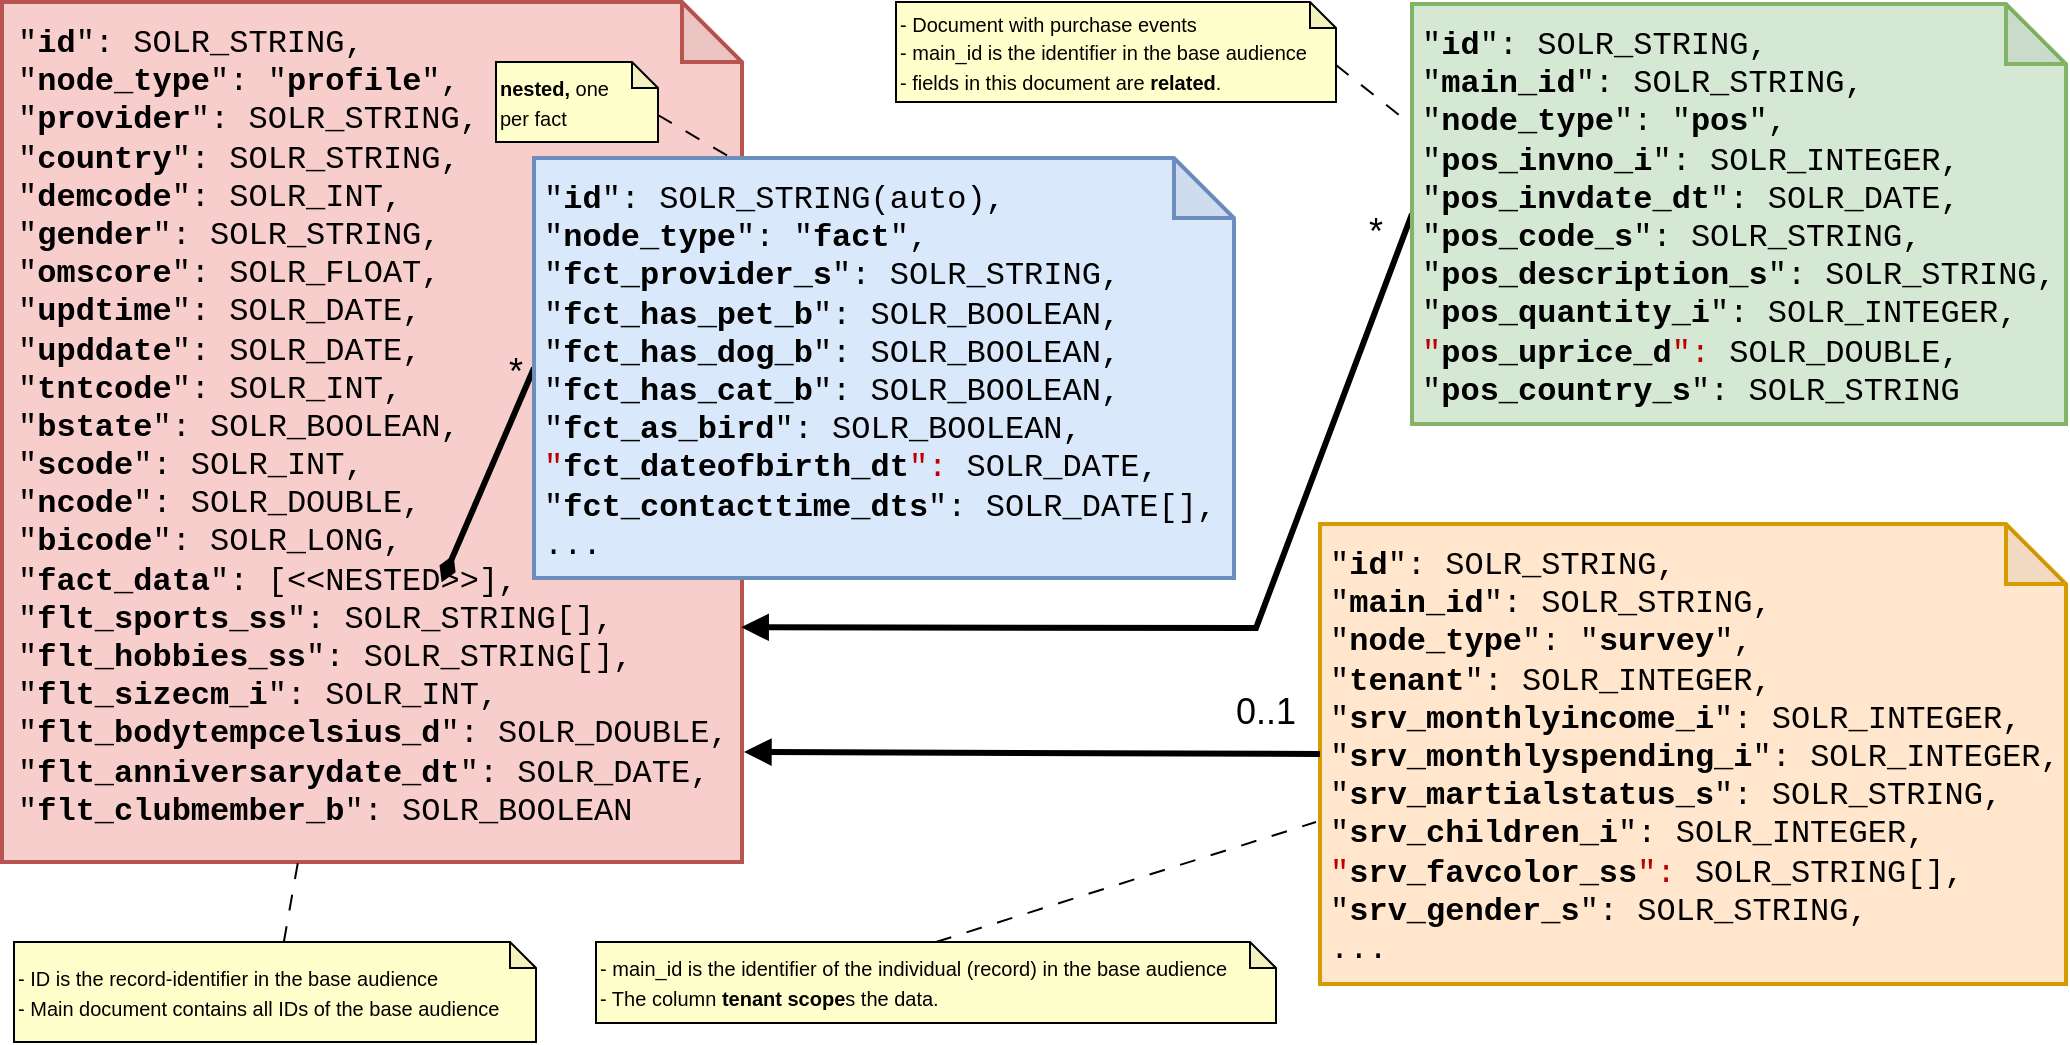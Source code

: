 <mxfile version="27.0.9" pages="5">
  <diagram id="LzyEgGGP9L0qFzTr234J" name="Overview">
    <mxGraphModel dx="1540" dy="1089" grid="1" gridSize="10" guides="1" tooltips="1" connect="1" arrows="1" fold="1" page="1" pageScale="1" pageWidth="1169" pageHeight="827" math="0" shadow="0">
      <root>
        <mxCell id="0" />
        <mxCell id="1" parent="0" />
        <mxCell id="7FACqpUethFOk5VPM3G4-1" value="" style="shape=note;whiteSpace=wrap;html=1;backgroundOutline=1;darkOpacity=0.05;strokeWidth=2;align=left;labelPosition=center;verticalLabelPosition=middle;verticalAlign=middle;fillColor=#f8cecc;strokeColor=#b85450;" parent="1" vertex="1">
          <mxGeometry x="53" y="90" width="370" height="430" as="geometry" />
        </mxCell>
        <mxCell id="7FACqpUethFOk5VPM3G4-2" value="&lt;div&gt;&lt;font face=&quot;Courier New&quot;&gt;&lt;span style=&quot;font-size: 16px;&quot;&gt;&quot;&lt;b&gt;id&lt;/b&gt;&quot;: SOLR_STRING,&lt;/span&gt;&lt;/font&gt;&lt;/div&gt;&lt;div&gt;&lt;font face=&quot;Courier New&quot;&gt;&lt;span style=&quot;font-size: 16px;&quot;&gt;&quot;&lt;b&gt;node_type&lt;/b&gt;&quot;:&amp;nbsp;&lt;/span&gt;&lt;/font&gt;&lt;span style=&quot;font-family: &amp;quot;Courier New&amp;quot;; font-size: 16px;&quot;&gt;&quot;&lt;b&gt;profile&lt;/b&gt;&quot;&lt;/span&gt;&lt;font face=&quot;Courier New&quot;&gt;&lt;span style=&quot;font-size: 16px;&quot;&gt;,&lt;/span&gt;&lt;/font&gt;&lt;/div&gt;&lt;div&gt;&lt;font face=&quot;Courier New&quot;&gt;&lt;span style=&quot;font-size: 16px;&quot;&gt;&quot;&lt;b&gt;provider&lt;/b&gt;&quot;:&amp;nbsp;&lt;/span&gt;&lt;/font&gt;&lt;span style=&quot;font-family: &amp;quot;Courier New&amp;quot;; font-size: 16px;&quot;&gt;SOLR_STRING&lt;/span&gt;&lt;font face=&quot;Courier New&quot;&gt;&lt;span style=&quot;font-size: 16px;&quot;&gt;,&lt;/span&gt;&lt;/font&gt;&lt;/div&gt;&lt;div&gt;&lt;font face=&quot;Courier New&quot;&gt;&lt;span style=&quot;font-size: 16px;&quot;&gt;&quot;&lt;b&gt;country&lt;/b&gt;&quot;:&amp;nbsp;&lt;/span&gt;&lt;/font&gt;&lt;span style=&quot;font-family: &amp;quot;Courier New&amp;quot;; font-size: 16px;&quot;&gt;SOLR_STRING&lt;/span&gt;&lt;font face=&quot;Courier New&quot;&gt;&lt;span style=&quot;font-size: 16px;&quot;&gt;,&lt;/span&gt;&lt;/font&gt;&lt;/div&gt;&lt;div&gt;&lt;font face=&quot;Courier New&quot;&gt;&lt;span style=&quot;font-size: 16px;&quot;&gt;&quot;&lt;b&gt;demcode&lt;/b&gt;&quot;: SOLR_INT,&lt;/span&gt;&lt;/font&gt;&lt;/div&gt;&lt;div&gt;&lt;font face=&quot;Courier New&quot;&gt;&lt;span style=&quot;font-size: 16px;&quot;&gt;&quot;&lt;b&gt;gender&lt;/b&gt;&quot;:&amp;nbsp;&lt;/span&gt;&lt;/font&gt;&lt;span style=&quot;font-family: &amp;quot;Courier New&amp;quot;; font-size: 16px;&quot;&gt;SOLR_STRING&lt;/span&gt;&lt;font face=&quot;Courier New&quot;&gt;&lt;span style=&quot;font-size: 16px;&quot;&gt;,&lt;/span&gt;&lt;/font&gt;&lt;/div&gt;&lt;div&gt;&lt;font face=&quot;Courier New&quot;&gt;&lt;span style=&quot;font-size: 16px;&quot;&gt;&quot;&lt;b&gt;omscore&lt;/b&gt;&quot;: SOLR_FLOAT,&lt;/span&gt;&lt;/font&gt;&lt;/div&gt;&lt;div&gt;&lt;font face=&quot;Courier New&quot;&gt;&lt;span style=&quot;font-size: 16px;&quot;&gt;&quot;&lt;b&gt;updtime&lt;/b&gt;&quot;:&amp;nbsp;&lt;/span&gt;&lt;/font&gt;&lt;span style=&quot;font-family: &amp;quot;Courier New&amp;quot;; font-size: 16px;&quot;&gt;SOLR_DATE&lt;/span&gt;&lt;font face=&quot;Courier New&quot;&gt;&lt;span style=&quot;font-size: 16px;&quot;&gt;,&lt;/span&gt;&lt;/font&gt;&lt;/div&gt;&lt;div&gt;&lt;font face=&quot;Courier New&quot;&gt;&lt;span style=&quot;font-size: 16px;&quot;&gt;&quot;&lt;b&gt;upddate&lt;/b&gt;&quot;:&amp;nbsp;&lt;/span&gt;&lt;/font&gt;&lt;span style=&quot;font-family: &amp;quot;Courier New&amp;quot;; font-size: 16px;&quot;&gt;SOLR_DATE&lt;/span&gt;&lt;font face=&quot;Courier New&quot;&gt;&lt;span style=&quot;font-size: 16px;&quot;&gt;,&lt;/span&gt;&lt;/font&gt;&lt;/div&gt;&lt;div&gt;&lt;font face=&quot;Courier New&quot;&gt;&lt;span style=&quot;font-size: 16px;&quot;&gt;&quot;&lt;b&gt;tntcode&lt;/b&gt;&quot;: SOLR_INT,&lt;/span&gt;&lt;/font&gt;&lt;/div&gt;&lt;div&gt;&lt;font face=&quot;Courier New&quot;&gt;&lt;span style=&quot;font-size: 16px;&quot;&gt;&quot;&lt;b&gt;bstate&lt;/b&gt;&quot;: SOLR_BOOLEAN,&lt;/span&gt;&lt;/font&gt;&lt;/div&gt;&lt;div&gt;&lt;font face=&quot;Courier New&quot;&gt;&lt;span style=&quot;font-size: 16px;&quot;&gt;&quot;&lt;b&gt;scode&lt;/b&gt;&quot;: SOLR_INT,&lt;/span&gt;&lt;/font&gt;&lt;/div&gt;&lt;div&gt;&lt;font face=&quot;Courier New&quot;&gt;&lt;span style=&quot;font-size: 16px;&quot;&gt;&quot;&lt;b&gt;ncode&lt;/b&gt;&quot;: SOLR_DOUBLE,&lt;/span&gt;&lt;/font&gt;&lt;/div&gt;&lt;div&gt;&lt;font face=&quot;Courier New&quot;&gt;&lt;span style=&quot;font-size: 16px;&quot;&gt;&quot;&lt;b&gt;bicode&lt;/b&gt;&quot;: SOLR_LONG,&lt;/span&gt;&lt;/font&gt;&lt;/div&gt;&lt;div&gt;&lt;font face=&quot;Courier New&quot;&gt;&lt;span style=&quot;font-size: 16px;&quot;&gt;&quot;&lt;b&gt;fact_data&lt;/b&gt;&quot;: [&amp;lt;&amp;lt;NESTED&amp;gt;&amp;gt;],&lt;/span&gt;&lt;/font&gt;&lt;/div&gt;&lt;div&gt;&lt;font face=&quot;Courier New&quot;&gt;&lt;div style=&quot;&quot;&gt;&lt;span style=&quot;font-size: 16px;&quot;&gt;&quot;&lt;b&gt;flt_sports_ss&lt;/b&gt;&quot;:&amp;nbsp;&lt;/span&gt;&lt;span style=&quot;font-size: 16px; background-color: transparent; color: light-dark(rgb(0, 0, 0), rgb(255, 255, 255));&quot;&gt;SOLR_STRING&lt;/span&gt;&lt;span style=&quot;font-size: 16px; background-color: transparent; color: light-dark(rgb(0, 0, 0), rgb(255, 255, 255));&quot;&gt;[&lt;/span&gt;&lt;span style=&quot;background-color: transparent; color: light-dark(rgb(0, 0, 0), rgb(255, 255, 255)); font-size: 16px;&quot;&gt;],&lt;/span&gt;&lt;/div&gt;&lt;/font&gt;&lt;font face=&quot;Courier New&quot;&gt;&lt;span style=&quot;font-size: 16px;&quot;&gt;&quot;&lt;b&gt;flt_hobbies_ss&lt;/b&gt;&quot;:&amp;nbsp;&lt;/span&gt;&lt;span style=&quot;font-size: 16px; background-color: transparent; color: light-dark(rgb(0, 0, 0), rgb(255, 255, 255));&quot;&gt;SOLR_STRING&lt;/span&gt;&lt;span style=&quot;font-size: 16px; background-color: transparent; color: light-dark(rgb(0, 0, 0), rgb(255, 255, 255));&quot;&gt;[&lt;/span&gt;&lt;span style=&quot;background-color: transparent; color: light-dark(rgb(0, 0, 0), rgb(255, 255, 255)); font-size: 16px;&quot;&gt;],&lt;/span&gt;&lt;/font&gt;&lt;font face=&quot;Courier New&quot;&gt;&lt;/font&gt;&lt;font face=&quot;Courier New&quot;&gt;&lt;div style=&quot;&quot;&gt;&lt;span style=&quot;font-size: 16px;&quot;&gt;&quot;&lt;b&gt;flt_sizecm_i&lt;/b&gt;&quot;: SOLR_INT,&lt;/span&gt;&lt;/div&gt;&lt;div style=&quot;&quot;&gt;&lt;span style=&quot;font-size: 16px;&quot;&gt;&quot;&lt;b&gt;flt_bodytempcelsius_d&lt;/b&gt;&quot;: SOLR_DOUBLE,&lt;/span&gt;&lt;/div&gt;&lt;div style=&quot;&quot;&gt;&lt;span style=&quot;font-size: 16px;&quot;&gt;&quot;&lt;b&gt;flt_anniversarydate_dt&lt;/b&gt;&quot;: SOLR_DATE,&lt;/span&gt;&lt;/div&gt;&lt;div style=&quot;&quot;&gt;&lt;span style=&quot;font-size: 16px;&quot;&gt;&quot;&lt;b&gt;flt_clubmember_b&lt;/b&gt;&quot;: SOLR_BOOLEAN&lt;/span&gt;&lt;/div&gt;&lt;div style=&quot;font-size: 16px;&quot;&gt;&lt;br&gt;&lt;/div&gt;&lt;/font&gt;&lt;/div&gt;&lt;div&gt;&lt;br&gt;&lt;/div&gt;" style="text;html=1;align=left;verticalAlign=top;whiteSpace=wrap;rounded=0;" parent="1" vertex="1">
          <mxGeometry x="59" y="95" width="360" height="420" as="geometry" />
        </mxCell>
        <mxCell id="7FACqpUethFOk5VPM3G4-5" value="" style="endArrow=none;html=1;rounded=0;startArrow=diamondThin;startFill=1;strokeWidth=3;exitX=0.594;exitY=0.679;exitDx=0;exitDy=0;exitPerimeter=0;entryX=0;entryY=0.5;entryDx=0;entryDy=0;entryPerimeter=0;" parent="1" source="7FACqpUethFOk5VPM3G4-2" target="7FACqpUethFOk5VPM3G4-3" edge="1">
          <mxGeometry width="50" height="50" relative="1" as="geometry">
            <mxPoint x="546" y="659.996" as="sourcePoint" />
            <mxPoint x="590" y="684.55" as="targetPoint" />
          </mxGeometry>
        </mxCell>
        <mxCell id="Lobxu697zhIT1fY2Xtei-1" value="" style="endArrow=block;html=1;rounded=0;strokeWidth=3;endFill=1;entryX=0.999;entryY=0.727;entryDx=0;entryDy=0;entryPerimeter=0;exitX=0;exitY=0.5;exitDx=0;exitDy=0;exitPerimeter=0;" parent="1" source="J_xiPTteWR3OBKMqK_Wt-1" target="7FACqpUethFOk5VPM3G4-1" edge="1">
          <mxGeometry width="50" height="50" relative="1" as="geometry">
            <mxPoint x="800" y="370" as="sourcePoint" />
            <mxPoint x="850" y="520" as="targetPoint" />
            <Array as="points">
              <mxPoint x="680" y="403" />
            </Array>
          </mxGeometry>
        </mxCell>
        <mxCell id="InCAAJHptk3qP1Fnhfb9-1" value="" style="group" parent="1" vertex="1" connectable="0">
          <mxGeometry x="712" y="351" width="373" height="230" as="geometry" />
        </mxCell>
        <mxCell id="eZLfU4P8S1gQVFyg6nLj-1" value="" style="shape=note;whiteSpace=wrap;html=1;backgroundOutline=1;darkOpacity=0.05;strokeWidth=2;align=left;labelPosition=center;verticalLabelPosition=middle;verticalAlign=middle;fillColor=#ffe6cc;strokeColor=#d79b00;" parent="InCAAJHptk3qP1Fnhfb9-1" vertex="1">
          <mxGeometry width="373" height="230" as="geometry" />
        </mxCell>
        <mxCell id="eZLfU4P8S1gQVFyg6nLj-2" value="&lt;div&gt;&lt;font face=&quot;Courier New&quot;&gt;&lt;span style=&quot;font-size: 16px;&quot;&gt;&quot;&lt;b&gt;id&lt;/b&gt;&quot;: SOLR_STRING,&lt;/span&gt;&lt;/font&gt;&lt;/div&gt;&lt;div&gt;&lt;font face=&quot;Courier New&quot;&gt;&lt;span style=&quot;font-size: 16px;&quot;&gt;&quot;&lt;b&gt;main_id&lt;/b&gt;&quot;:&amp;nbsp;&lt;/span&gt;&lt;/font&gt;&lt;span style=&quot;font-family: &amp;quot;Courier New&amp;quot;; font-size: 16px;&quot;&gt;SOLR_STRING&lt;/span&gt;&lt;font face=&quot;Courier New&quot;&gt;&lt;span style=&quot;font-size: 16px;&quot;&gt;,&lt;/span&gt;&lt;/font&gt;&lt;/div&gt;&lt;div&gt;&lt;font face=&quot;Courier New&quot;&gt;&lt;span style=&quot;font-size: 16px;&quot;&gt;&quot;&lt;b&gt;node_type&lt;/b&gt;&quot;:&amp;nbsp;&lt;/span&gt;&lt;/font&gt;&lt;span style=&quot;font-family: &amp;quot;Courier New&amp;quot;; font-size: 16px;&quot;&gt;&quot;&lt;b&gt;survey&lt;/b&gt;&quot;&lt;/span&gt;&lt;font face=&quot;Courier New&quot;&gt;&lt;span style=&quot;font-size: 16px;&quot;&gt;,&lt;/span&gt;&lt;/font&gt;&lt;/div&gt;&lt;div&gt;&lt;font face=&quot;Courier New&quot;&gt;&lt;span style=&quot;font-size: 16px;&quot;&gt;&quot;&lt;b&gt;tenant&lt;/b&gt;&quot;:&amp;nbsp;&lt;/span&gt;&lt;/font&gt;&lt;span style=&quot;font-family: &amp;quot;Courier New&amp;quot;; font-size: 16px;&quot;&gt;SOLR_INTEGER&lt;/span&gt;&lt;font face=&quot;Courier New&quot;&gt;&lt;span style=&quot;font-size: 16px;&quot;&gt;,&lt;/span&gt;&lt;/font&gt;&lt;/div&gt;&lt;div&gt;&lt;font face=&quot;Courier New&quot;&gt;&lt;span style=&quot;font-size: 16px;&quot;&gt;&quot;&lt;b&gt;srv_monthlyincome_i&lt;/b&gt;&quot;:&amp;nbsp;&lt;/span&gt;&lt;/font&gt;&lt;span style=&quot;font-family: &amp;quot;Courier New&amp;quot;; font-size: 16px;&quot;&gt;SOLR_INTEGER&lt;/span&gt;&lt;font face=&quot;Courier New&quot;&gt;&lt;span style=&quot;font-size: 16px;&quot;&gt;,&lt;/span&gt;&lt;/font&gt;&lt;/div&gt;&lt;div&gt;&lt;font face=&quot;Courier New&quot;&gt;&lt;span style=&quot;font-size: 16px;&quot;&gt;&quot;&lt;b&gt;srv_monthlyspending_i&lt;/b&gt;&quot;:&amp;nbsp;&lt;/span&gt;&lt;/font&gt;&lt;span style=&quot;font-family: &amp;quot;Courier New&amp;quot;; font-size: 16px;&quot;&gt;SOLR_INTEGER&lt;/span&gt;&lt;font face=&quot;Courier New&quot;&gt;&lt;span style=&quot;font-size: 16px;&quot;&gt;,&lt;/span&gt;&lt;/font&gt;&lt;/div&gt;&lt;div&gt;&lt;font face=&quot;Courier New&quot;&gt;&lt;span style=&quot;font-size: 16px;&quot;&gt;&quot;&lt;b&gt;srv_martialstatus_s&lt;/b&gt;&quot;:&amp;nbsp;&lt;/span&gt;&lt;/font&gt;&lt;span style=&quot;font-family: &amp;quot;Courier New&amp;quot;; font-size: 16px;&quot;&gt;SOLR_STRING&lt;/span&gt;&lt;font face=&quot;Courier New&quot;&gt;&lt;span style=&quot;font-size: 16px;&quot;&gt;,&lt;/span&gt;&lt;/font&gt;&lt;/div&gt;&lt;div&gt;&lt;font face=&quot;Courier New&quot;&gt;&lt;span style=&quot;font-size: 16px;&quot;&gt;&quot;&lt;b&gt;srv_children_i&lt;/b&gt;&quot;:&amp;nbsp;&lt;/span&gt;&lt;/font&gt;&lt;span style=&quot;font-family: &amp;quot;Courier New&amp;quot;; font-size: 16px;&quot;&gt;SOLR_INTEGER&lt;/span&gt;&lt;font face=&quot;Courier New&quot;&gt;&lt;span style=&quot;font-size: 16px;&quot;&gt;,&lt;/span&gt;&lt;/font&gt;&lt;/div&gt;&lt;div&gt;&lt;font style=&quot;background-color: transparent;&quot; face=&quot;Courier New&quot;&gt;&lt;font color=&quot;rgba(0, 0, 0, 0)&quot;&gt;&lt;span style=&quot;font-size: 16px;&quot;&gt;&quot;&lt;/span&gt;&lt;/font&gt;&lt;font&gt;&lt;font&gt;&lt;span style=&quot;font-size: 16px;&quot;&gt;&lt;b&gt;srv_favcolor_ss&lt;/b&gt;&lt;/span&gt;&lt;font color=&quot;rgba(0, 0, 0, 0)&quot;&gt;&lt;span style=&quot;font-size: 16px;&quot;&gt;&quot;:&amp;nbsp;&lt;/span&gt;&lt;/font&gt;&lt;/font&gt;&lt;/font&gt;&lt;/font&gt;&lt;span style=&quot;font-family: &amp;quot;Courier New&amp;quot;; font-size: 16px;&quot;&gt;SOLR_STRING[]&lt;/span&gt;&lt;font style=&quot;background-color: transparent; color: light-dark(rgb(0, 0, 0), rgb(255, 255, 255));&quot; face=&quot;Courier New&quot;&gt;&lt;span style=&quot;font-size: 16px;&quot;&gt;,&lt;/span&gt;&lt;/font&gt;&lt;/div&gt;&lt;div&gt;&lt;font face=&quot;Courier New&quot;&gt;&lt;span style=&quot;font-size: 16px;&quot;&gt;&quot;&lt;b&gt;srv_gender_s&lt;/b&gt;&quot;:&amp;nbsp;&lt;/span&gt;&lt;/font&gt;&lt;span style=&quot;font-family: &amp;quot;Courier New&amp;quot;; font-size: 16px;&quot;&gt;SOLR_STRING,&lt;/span&gt;&lt;/div&gt;&lt;div&gt;&lt;div&gt;&lt;font face=&quot;Courier New&quot;&gt;&lt;span style=&quot;font-size: 16px;&quot;&gt;...&lt;/span&gt;&lt;/font&gt;&lt;/div&gt;&lt;/div&gt;" style="text;html=1;align=left;verticalAlign=top;whiteSpace=wrap;rounded=0;" parent="InCAAJHptk3qP1Fnhfb9-1" vertex="1">
          <mxGeometry x="3" y="5" width="370" height="225" as="geometry" />
        </mxCell>
        <mxCell id="InCAAJHptk3qP1Fnhfb9-2" value="" style="group" parent="1" vertex="1" connectable="0">
          <mxGeometry x="758" y="91" width="327" height="210" as="geometry" />
        </mxCell>
        <mxCell id="J_xiPTteWR3OBKMqK_Wt-1" value="" style="shape=note;whiteSpace=wrap;html=1;backgroundOutline=1;darkOpacity=0.05;strokeWidth=2;align=left;labelPosition=center;verticalLabelPosition=middle;verticalAlign=middle;fillColor=#d5e8d4;strokeColor=#82b366;" parent="InCAAJHptk3qP1Fnhfb9-2" vertex="1">
          <mxGeometry width="327" height="210" as="geometry" />
        </mxCell>
        <mxCell id="J_xiPTteWR3OBKMqK_Wt-2" value="&lt;div&gt;&lt;font face=&quot;Courier New&quot;&gt;&lt;span style=&quot;font-size: 16px;&quot;&gt;&quot;&lt;b&gt;id&lt;/b&gt;&quot;: SOLR_STRING,&lt;/span&gt;&lt;/font&gt;&lt;/div&gt;&lt;div&gt;&lt;font face=&quot;Courier New&quot;&gt;&lt;span style=&quot;font-size: 16px;&quot;&gt;&quot;&lt;b&gt;main_id&lt;/b&gt;&quot;:&amp;nbsp;&lt;/span&gt;&lt;/font&gt;&lt;span style=&quot;font-family: &amp;quot;Courier New&amp;quot;; font-size: 16px;&quot;&gt;SOLR_STRING&lt;/span&gt;&lt;font face=&quot;Courier New&quot;&gt;&lt;span style=&quot;font-size: 16px;&quot;&gt;,&lt;/span&gt;&lt;/font&gt;&lt;/div&gt;&lt;div&gt;&lt;font face=&quot;Courier New&quot;&gt;&lt;span style=&quot;font-size: 16px;&quot;&gt;&quot;&lt;b&gt;node_type&lt;/b&gt;&quot;:&amp;nbsp;&lt;/span&gt;&lt;/font&gt;&lt;span style=&quot;font-family: &amp;quot;Courier New&amp;quot;; font-size: 16px;&quot;&gt;&quot;&lt;b&gt;pos&lt;/b&gt;&quot;&lt;/span&gt;&lt;font face=&quot;Courier New&quot;&gt;&lt;span style=&quot;font-size: 16px;&quot;&gt;,&lt;/span&gt;&lt;/font&gt;&lt;/div&gt;&lt;div&gt;&lt;font face=&quot;Courier New&quot;&gt;&lt;span style=&quot;font-size: 16px;&quot;&gt;&quot;&lt;b&gt;pos_invno_i&lt;/b&gt;&quot;:&amp;nbsp;&lt;/span&gt;&lt;/font&gt;&lt;span style=&quot;font-family: &amp;quot;Courier New&amp;quot;; font-size: 16px;&quot;&gt;SOLR_INTEGER&lt;/span&gt;&lt;font face=&quot;Courier New&quot;&gt;&lt;span style=&quot;font-size: 16px;&quot;&gt;,&lt;/span&gt;&lt;/font&gt;&lt;/div&gt;&lt;div&gt;&lt;font face=&quot;Courier New&quot;&gt;&lt;span style=&quot;font-size: 16px;&quot;&gt;&quot;&lt;b&gt;pos_invdate_dt&lt;/b&gt;&quot;:&amp;nbsp;&lt;/span&gt;&lt;/font&gt;&lt;span style=&quot;font-family: &amp;quot;Courier New&amp;quot;; font-size: 16px;&quot;&gt;SOLR_DATE&lt;/span&gt;&lt;font face=&quot;Courier New&quot;&gt;&lt;span style=&quot;font-size: 16px;&quot;&gt;,&lt;/span&gt;&lt;/font&gt;&lt;/div&gt;&lt;div&gt;&lt;font face=&quot;Courier New&quot;&gt;&lt;span style=&quot;font-size: 16px;&quot;&gt;&quot;&lt;b&gt;pos_code_s&lt;/b&gt;&quot;:&amp;nbsp;&lt;/span&gt;&lt;/font&gt;&lt;span style=&quot;font-family: &amp;quot;Courier New&amp;quot;; font-size: 16px;&quot;&gt;SOLR_STRING&lt;/span&gt;&lt;font face=&quot;Courier New&quot;&gt;&lt;span style=&quot;font-size: 16px;&quot;&gt;,&lt;/span&gt;&lt;/font&gt;&lt;/div&gt;&lt;div&gt;&lt;font face=&quot;Courier New&quot;&gt;&lt;span style=&quot;font-size: 16px;&quot;&gt;&quot;&lt;b&gt;pos_description_s&lt;/b&gt;&quot;:&amp;nbsp;&lt;/span&gt;&lt;/font&gt;&lt;span style=&quot;font-family: &amp;quot;Courier New&amp;quot;; font-size: 16px;&quot;&gt;SOLR_STRING&lt;/span&gt;&lt;font face=&quot;Courier New&quot;&gt;&lt;span style=&quot;font-size: 16px;&quot;&gt;,&lt;/span&gt;&lt;/font&gt;&lt;/div&gt;&lt;div&gt;&lt;font face=&quot;Courier New&quot;&gt;&lt;span style=&quot;font-size: 16px;&quot;&gt;&quot;&lt;b&gt;pos_quantity_i&lt;/b&gt;&quot;:&amp;nbsp;&lt;/span&gt;&lt;/font&gt;&lt;span style=&quot;font-family: &amp;quot;Courier New&amp;quot;; font-size: 16px;&quot;&gt;SOLR_INTEGER&lt;/span&gt;&lt;font face=&quot;Courier New&quot;&gt;&lt;span style=&quot;font-size: 16px;&quot;&gt;,&lt;/span&gt;&lt;/font&gt;&lt;/div&gt;&lt;div&gt;&lt;font style=&quot;background-color: transparent;&quot; face=&quot;Courier New&quot;&gt;&lt;font color=&quot;rgba(0, 0, 0, 0)&quot;&gt;&lt;span style=&quot;font-size: 16px;&quot;&gt;&quot;&lt;/span&gt;&lt;/font&gt;&lt;font&gt;&lt;span style=&quot;font-size: 16px;&quot;&gt;&lt;b&gt;pos_uprice_d&lt;/b&gt;&lt;/span&gt;&lt;font color=&quot;rgba(0, 0, 0, 0)&quot;&gt;&lt;span style=&quot;font-size: 16px;&quot;&gt;&quot;:&amp;nbsp;&lt;/span&gt;&lt;/font&gt;&lt;/font&gt;&lt;/font&gt;&lt;span style=&quot;background-color: transparent; color: light-dark(rgb(0, 0, 0), rgb(255, 255, 255)); font-family: &amp;quot;Courier New&amp;quot;; font-size: 16px;&quot;&gt;SOLR_DOUBLE&lt;/span&gt;&lt;font style=&quot;background-color: transparent; color: light-dark(rgb(0, 0, 0), rgb(255, 255, 255));&quot; face=&quot;Courier New&quot;&gt;&lt;span style=&quot;font-size: 16px;&quot;&gt;,&lt;/span&gt;&lt;/font&gt;&lt;/div&gt;&lt;div&gt;&lt;font face=&quot;Courier New&quot;&gt;&lt;span style=&quot;font-size: 16px;&quot;&gt;&quot;&lt;b&gt;pos_country_s&lt;/b&gt;&quot;:&amp;nbsp;&lt;/span&gt;&lt;/font&gt;&lt;span style=&quot;font-family: &amp;quot;Courier New&amp;quot;; font-size: 16px;&quot;&gt;SOLR_STRING&lt;/span&gt;&lt;/div&gt;&lt;div&gt;&lt;br&gt;&lt;/div&gt;" style="text;html=1;align=left;verticalAlign=top;whiteSpace=wrap;rounded=0;" parent="InCAAJHptk3qP1Fnhfb9-2" vertex="1">
          <mxGeometry x="3" y="5" width="324" height="205" as="geometry" />
        </mxCell>
        <mxCell id="GdToK5e3EPzfeksUjeKf-3" value="*" style="text;html=1;align=center;verticalAlign=middle;whiteSpace=wrap;rounded=0;fontSize=18;" parent="InCAAJHptk3qP1Fnhfb9-2" vertex="1">
          <mxGeometry x="-48" y="99" width="60" height="30" as="geometry" />
        </mxCell>
        <mxCell id="InCAAJHptk3qP1Fnhfb9-3" value="" style="group" parent="1" vertex="1" connectable="0">
          <mxGeometry x="319" y="168" width="350" height="210" as="geometry" />
        </mxCell>
        <mxCell id="7FACqpUethFOk5VPM3G4-3" value="" style="shape=note;whiteSpace=wrap;html=1;backgroundOutline=1;darkOpacity=0.05;strokeWidth=2;align=left;labelPosition=center;verticalLabelPosition=middle;verticalAlign=middle;fillColor=#dae8fc;strokeColor=#6c8ebf;" parent="InCAAJHptk3qP1Fnhfb9-3" vertex="1">
          <mxGeometry width="350" height="210" as="geometry" />
        </mxCell>
        <mxCell id="7FACqpUethFOk5VPM3G4-4" value="&lt;div&gt;&lt;font face=&quot;Courier New&quot;&gt;&lt;span style=&quot;font-size: 16px;&quot;&gt;&quot;&lt;b&gt;id&lt;/b&gt;&quot;: SOLR_STRING(auto),&lt;/span&gt;&lt;/font&gt;&lt;/div&gt;&lt;div&gt;&lt;font face=&quot;Courier New&quot;&gt;&lt;span style=&quot;font-size: 16px;&quot;&gt;&quot;&lt;b&gt;node_type&lt;/b&gt;&quot;:&amp;nbsp;&lt;/span&gt;&lt;/font&gt;&lt;span style=&quot;font-family: &amp;quot;Courier New&amp;quot;; font-size: 16px;&quot;&gt;&quot;&lt;b&gt;fact&lt;/b&gt;&quot;&lt;/span&gt;&lt;font face=&quot;Courier New&quot;&gt;&lt;span style=&quot;font-size: 16px;&quot;&gt;,&lt;/span&gt;&lt;/font&gt;&lt;/div&gt;&lt;div&gt;&lt;font face=&quot;Courier New&quot;&gt;&lt;span style=&quot;font-size: 16px;&quot;&gt;&quot;&lt;b&gt;fct_provider_s&lt;/b&gt;&quot;:&amp;nbsp;&lt;/span&gt;&lt;/font&gt;&lt;span style=&quot;font-family: &amp;quot;Courier New&amp;quot;; font-size: 16px;&quot;&gt;SOLR_STRING&lt;/span&gt;&lt;font face=&quot;Courier New&quot;&gt;&lt;span style=&quot;font-size: 16px;&quot;&gt;,&lt;/span&gt;&lt;/font&gt;&lt;/div&gt;&lt;div&gt;&lt;font face=&quot;Courier New&quot;&gt;&lt;span style=&quot;font-size: 16px;&quot;&gt;&quot;&lt;b&gt;fct_has_pet_b&lt;/b&gt;&quot;:&amp;nbsp;&lt;/span&gt;&lt;/font&gt;&lt;span style=&quot;font-family: &amp;quot;Courier New&amp;quot;; font-size: 16px;&quot;&gt;SOLR_BOOLEAN&lt;/span&gt;&lt;font face=&quot;Courier New&quot;&gt;&lt;span style=&quot;font-size: 16px;&quot;&gt;,&lt;/span&gt;&lt;/font&gt;&lt;/div&gt;&lt;div&gt;&lt;font face=&quot;Courier New&quot;&gt;&lt;span style=&quot;font-size: 16px;&quot;&gt;&quot;&lt;b&gt;fct_has_dog_b&lt;/b&gt;&quot;:&amp;nbsp;&lt;/span&gt;&lt;/font&gt;&lt;span style=&quot;font-family: &amp;quot;Courier New&amp;quot;; font-size: 16px;&quot;&gt;SOLR_BOOLEAN&lt;/span&gt;&lt;font face=&quot;Courier New&quot;&gt;&lt;span style=&quot;font-size: 16px;&quot;&gt;,&lt;/span&gt;&lt;/font&gt;&lt;/div&gt;&lt;div&gt;&lt;font face=&quot;Courier New&quot;&gt;&lt;span style=&quot;font-size: 16px;&quot;&gt;&quot;&lt;b&gt;fct_has_cat_b&lt;/b&gt;&quot;:&amp;nbsp;&lt;/span&gt;&lt;/font&gt;&lt;span style=&quot;font-family: &amp;quot;Courier New&amp;quot;; font-size: 16px;&quot;&gt;SOLR_BOOLEAN&lt;/span&gt;&lt;font face=&quot;Courier New&quot;&gt;&lt;span style=&quot;font-size: 16px;&quot;&gt;,&lt;/span&gt;&lt;/font&gt;&lt;/div&gt;&lt;div&gt;&lt;font face=&quot;Courier New&quot;&gt;&lt;span style=&quot;font-size: 16px;&quot;&gt;&quot;&lt;b&gt;fct_as_bird&lt;/b&gt;&quot;:&amp;nbsp;&lt;/span&gt;&lt;/font&gt;&lt;span style=&quot;font-family: &amp;quot;Courier New&amp;quot;; font-size: 16px;&quot;&gt;SOLR_BOOLEAN&lt;/span&gt;&lt;font face=&quot;Courier New&quot;&gt;&lt;span style=&quot;font-size: 16px;&quot;&gt;,&lt;/span&gt;&lt;/font&gt;&lt;/div&gt;&lt;div&gt;&lt;font style=&quot;background-color: transparent;&quot; face=&quot;Courier New&quot;&gt;&lt;font color=&quot;rgba(0, 0, 0, 0)&quot;&gt;&lt;span style=&quot;font-size: 16px;&quot;&gt;&quot;&lt;/span&gt;&lt;/font&gt;&lt;span style=&quot;font-size: 16px;&quot;&gt;&lt;b&gt;fct_dateofbirth_dt&lt;/b&gt;&lt;/span&gt;&lt;font color=&quot;rgba(0, 0, 0, 0)&quot;&gt;&lt;span style=&quot;font-size: 16px;&quot;&gt;&quot;:&amp;nbsp;&lt;/span&gt;&lt;/font&gt;&lt;/font&gt;&lt;span style=&quot;background-color: transparent; color: light-dark(rgb(0, 0, 0), rgb(255, 255, 255)); font-family: &amp;quot;Courier New&amp;quot;; font-size: 16px;&quot;&gt;SOLR_DATE&lt;/span&gt;&lt;font style=&quot;background-color: transparent; color: light-dark(rgb(0, 0, 0), rgb(255, 255, 255));&quot; face=&quot;Courier New&quot;&gt;&lt;span style=&quot;font-size: 16px;&quot;&gt;,&lt;/span&gt;&lt;/font&gt;&lt;/div&gt;&lt;div&gt;&lt;font face=&quot;Courier New&quot;&gt;&lt;span style=&quot;font-size: 16px;&quot;&gt;&quot;&lt;b&gt;fct_contacttime_dts&lt;/b&gt;&quot;:&amp;nbsp;&lt;/span&gt;&lt;/font&gt;&lt;span style=&quot;font-family: &amp;quot;Courier New&amp;quot;; font-size: 16px;&quot;&gt;SOLR_DATE[]&lt;/span&gt;&lt;font face=&quot;Courier New&quot;&gt;&lt;span style=&quot;font-size: 16px;&quot;&gt;,&lt;/span&gt;&lt;/font&gt;&lt;/div&gt;&lt;div&gt;&lt;font face=&quot;Courier New&quot;&gt;&lt;span style=&quot;font-size: 16px;&quot;&gt;...&lt;/span&gt;&lt;/font&gt;&lt;/div&gt;&lt;div&gt;&lt;br&gt;&lt;/div&gt;" style="text;html=1;align=left;verticalAlign=top;whiteSpace=wrap;rounded=0;" parent="InCAAJHptk3qP1Fnhfb9-3" vertex="1">
          <mxGeometry x="3" y="5" width="344" height="205" as="geometry" />
        </mxCell>
        <mxCell id="InCAAJHptk3qP1Fnhfb9-4" value="" style="endArrow=block;html=1;rounded=0;strokeWidth=3;endFill=1;exitX=0;exitY=0.5;exitDx=0;exitDy=0;exitPerimeter=0;" parent="1" source="eZLfU4P8S1gQVFyg6nLj-1" edge="1">
          <mxGeometry width="50" height="50" relative="1" as="geometry">
            <mxPoint x="770" y="466" as="sourcePoint" />
            <mxPoint x="424" y="465" as="targetPoint" />
          </mxGeometry>
        </mxCell>
        <mxCell id="Vf_oIi1mKLmjIFpXdNbV-2" style="rounded=0;orthogonalLoop=1;jettySize=auto;html=1;endArrow=none;startFill=0;dashed=1;dashPattern=8 8;" parent="1" source="Vf_oIi1mKLmjIFpXdNbV-1" target="7FACqpUethFOk5VPM3G4-2" edge="1">
          <mxGeometry relative="1" as="geometry" />
        </mxCell>
        <mxCell id="Vf_oIi1mKLmjIFpXdNbV-1" value="&lt;div&gt;&lt;span style=&quot;font-size: 10px;&quot;&gt;- ID is the record-identifier in the base&lt;/span&gt;&lt;span style=&quot;font-size: 10px; background-color: initial;&quot;&gt;&amp;nbsp;audience&lt;/span&gt;&lt;/div&gt;&lt;span style=&quot;font-size: 10px;&quot;&gt;- Main document contains all IDs of the base&amp;nbsp;&lt;/span&gt;&lt;span style=&quot;font-size: 10px; background-color: initial;&quot;&gt;audience&lt;/span&gt;" style="shape=note;whiteSpace=wrap;html=1;backgroundOutline=1;darkOpacity=0.05;size=13;labelBackgroundColor=none;fillColor=#FFFFCC;gradientColor=none;align=left;verticalAlign=middle;" parent="1" vertex="1">
          <mxGeometry x="59" y="560" width="261" height="50" as="geometry" />
        </mxCell>
        <mxCell id="Rn9HJrGUbYZxdx9drKrm-1" value="&lt;div&gt;&lt;span style=&quot;font-size: 10px;&quot;&gt;- main_id is the identifier of the individual (record) in the base audience&lt;/span&gt;&lt;/div&gt;&lt;div&gt;&lt;span style=&quot;font-size: 10px;&quot;&gt;- The column &lt;b&gt;tenant scope&lt;/b&gt;s the data.&lt;/span&gt;&lt;/div&gt;" style="shape=note;whiteSpace=wrap;html=1;backgroundOutline=1;darkOpacity=0.05;size=13;labelBackgroundColor=none;fillColor=#FFFFCC;gradientColor=none;align=left;verticalAlign=middle;" parent="1" vertex="1">
          <mxGeometry x="350" y="560" width="340" height="40.5" as="geometry" />
        </mxCell>
        <mxCell id="Rn9HJrGUbYZxdx9drKrm-2" style="rounded=0;orthogonalLoop=1;jettySize=auto;html=1;endArrow=none;startFill=0;dashed=1;dashPattern=8 8;exitX=0.5;exitY=0;exitDx=0;exitDy=0;exitPerimeter=0;" parent="1" source="Rn9HJrGUbYZxdx9drKrm-1" edge="1">
          <mxGeometry relative="1" as="geometry">
            <mxPoint x="310" y="595" as="sourcePoint" />
            <mxPoint x="710" y="500" as="targetPoint" />
          </mxGeometry>
        </mxCell>
        <mxCell id="sBV0ux39u1sDvRkyyVbn-1" value="&lt;div&gt;&lt;span style=&quot;font-size: 10px;&quot;&gt;- Document with purchase events&lt;/span&gt;&lt;/div&gt;&lt;div&gt;&lt;span style=&quot;font-size: 10px;&quot;&gt;- main_id is the identifier in the base&lt;/span&gt;&lt;span style=&quot;font-size: 10px; background-color: transparent; color: light-dark(rgb(0, 0, 0), rgb(255, 255, 255));&quot;&gt;&amp;nbsp;audience&lt;/span&gt;&lt;/div&gt;&lt;div&gt;&lt;span style=&quot;background-color: initial; font-size: 10px;&quot;&gt;- fields in this document&lt;/span&gt;&lt;span style=&quot;background-color: initial; color: light-dark(rgb(0, 0, 0), rgb(255, 255, 255)); font-size: 10px;&quot;&gt;&amp;nbsp;are&lt;/span&gt;&lt;span style=&quot;background-color: initial; color: light-dark(rgb(0, 0, 0), rgb(255, 255, 255)); font-size: 10px;&quot;&gt;&amp;nbsp;&lt;/span&gt;&lt;b style=&quot;background-color: initial; color: light-dark(rgb(0, 0, 0), rgb(255, 255, 255)); font-size: 10px;&quot;&gt;related&lt;/b&gt;&lt;span style=&quot;background-color: initial; color: light-dark(rgb(0, 0, 0), rgb(255, 255, 255)); font-size: 10px;&quot;&gt;.&lt;/span&gt;&lt;/div&gt;" style="shape=note;whiteSpace=wrap;html=1;backgroundOutline=1;darkOpacity=0.05;size=13;labelBackgroundColor=none;fillColor=#FFFFCC;gradientColor=none;align=left;verticalAlign=middle;" parent="1" vertex="1">
          <mxGeometry x="500" y="90" width="220" height="50" as="geometry" />
        </mxCell>
        <mxCell id="sBV0ux39u1sDvRkyyVbn-2" style="rounded=0;orthogonalLoop=1;jettySize=auto;html=1;endArrow=none;startFill=0;dashed=1;dashPattern=8 8;exitX=0;exitY=0;exitDx=220;exitDy=31.5;exitPerimeter=0;entryX=-0.007;entryY=0.28;entryDx=0;entryDy=0;entryPerimeter=0;" parent="1" source="sBV0ux39u1sDvRkyyVbn-1" target="J_xiPTteWR3OBKMqK_Wt-1" edge="1">
          <mxGeometry relative="1" as="geometry">
            <mxPoint x="680" y="570" as="sourcePoint" />
            <mxPoint x="750" y="150" as="targetPoint" />
          </mxGeometry>
        </mxCell>
        <mxCell id="GdToK5e3EPzfeksUjeKf-1" value="&lt;div&gt;&lt;span style=&quot;font-size: 10px;&quot;&gt;nested, &lt;span style=&quot;font-weight: normal;&quot;&gt;one&amp;nbsp;&lt;/span&gt;&lt;/span&gt;&lt;/div&gt;&lt;div&gt;&lt;span style=&quot;font-weight: normal;&quot;&gt;&lt;span style=&quot;font-size: 10px;&quot;&gt;per&amp;nbsp;&lt;/span&gt;&lt;span style=&quot;font-size: 10px; background-color: transparent; color: light-dark(rgb(0, 0, 0), rgb(255, 255, 255));&quot;&gt;fact&lt;/span&gt;&lt;/span&gt;&lt;/div&gt;" style="shape=note;whiteSpace=wrap;html=1;backgroundOutline=1;darkOpacity=0.05;size=13;labelBackgroundColor=none;fillColor=#FFFFCC;gradientColor=none;align=left;verticalAlign=middle;fontStyle=1" parent="1" vertex="1">
          <mxGeometry x="300" y="120" width="81" height="40" as="geometry" />
        </mxCell>
        <mxCell id="GdToK5e3EPzfeksUjeKf-2" style="rounded=0;orthogonalLoop=1;jettySize=auto;html=1;endArrow=none;startFill=0;dashed=1;dashPattern=8 8;exitX=0;exitY=0;exitDx=81;exitDy=26.5;exitPerimeter=0;entryX=0.286;entryY=0.004;entryDx=0;entryDy=0;entryPerimeter=0;" parent="1" source="GdToK5e3EPzfeksUjeKf-1" target="7FACqpUethFOk5VPM3G4-3" edge="1">
          <mxGeometry relative="1" as="geometry">
            <mxPoint x="740" y="140" as="sourcePoint" />
            <mxPoint x="776" y="168" as="targetPoint" />
          </mxGeometry>
        </mxCell>
        <mxCell id="GdToK5e3EPzfeksUjeKf-4" value="*" style="text;html=1;align=center;verticalAlign=middle;whiteSpace=wrap;rounded=0;fontSize=18;" parent="1" vertex="1">
          <mxGeometry x="280" y="260" width="60" height="30" as="geometry" />
        </mxCell>
        <mxCell id="GdToK5e3EPzfeksUjeKf-5" value="0..1" style="text;html=1;align=center;verticalAlign=middle;whiteSpace=wrap;rounded=0;fontSize=18;" parent="1" vertex="1">
          <mxGeometry x="655" y="430" width="60" height="30" as="geometry" />
        </mxCell>
      </root>
    </mxGraphModel>
  </diagram>
  <diagram id="A3LBvk-S8tQZjbtqUzEp" name="profile-only">
    <mxGraphModel dx="1540" dy="1089" grid="1" gridSize="10" guides="1" tooltips="1" connect="1" arrows="1" fold="1" page="1" pageScale="1" pageWidth="1169" pageHeight="827" math="0" shadow="0">
      <root>
        <mxCell id="0" />
        <mxCell id="1" parent="0" />
        <mxCell id="HUYJwHTOo0x257fK5hYt-1" value="" style="shape=note;whiteSpace=wrap;html=1;backgroundOutline=1;darkOpacity=0.05;strokeWidth=2;align=left;labelPosition=center;verticalLabelPosition=middle;verticalAlign=middle;fillColor=#f8cecc;strokeColor=#b85450;" vertex="1" parent="1">
          <mxGeometry x="50" y="40" width="370" height="400" as="geometry" />
        </mxCell>
        <mxCell id="HUYJwHTOo0x257fK5hYt-2" value="&lt;div&gt;&lt;font face=&quot;Courier New&quot;&gt;&lt;span style=&quot;font-size: 16px;&quot;&gt;&quot;&lt;b&gt;id&lt;/b&gt;&quot;: SOLR_STRING,&lt;/span&gt;&lt;/font&gt;&lt;/div&gt;&lt;div&gt;&lt;font face=&quot;Courier New&quot;&gt;&lt;span style=&quot;font-size: 16px;&quot;&gt;&quot;&lt;b&gt;node_type&lt;/b&gt;&quot;:&amp;nbsp;&lt;/span&gt;&lt;/font&gt;&lt;span style=&quot;font-family: &amp;quot;Courier New&amp;quot;; font-size: 16px;&quot;&gt;&quot;&lt;b&gt;profile&lt;/b&gt;&quot;&lt;/span&gt;&lt;font face=&quot;Courier New&quot;&gt;&lt;span style=&quot;font-size: 16px;&quot;&gt;,&lt;/span&gt;&lt;/font&gt;&lt;/div&gt;&lt;div&gt;&lt;font face=&quot;Courier New&quot;&gt;&lt;span style=&quot;font-size: 16px;&quot;&gt;&quot;&lt;b&gt;provider&lt;/b&gt;&quot;:&amp;nbsp;&lt;/span&gt;&lt;/font&gt;&lt;span style=&quot;font-family: &amp;quot;Courier New&amp;quot;; font-size: 16px;&quot;&gt;SOLR_STRING&lt;/span&gt;&lt;font face=&quot;Courier New&quot;&gt;&lt;span style=&quot;font-size: 16px;&quot;&gt;,&lt;/span&gt;&lt;/font&gt;&lt;/div&gt;&lt;div&gt;&lt;font face=&quot;Courier New&quot;&gt;&lt;span style=&quot;font-size: 16px;&quot;&gt;&quot;&lt;b&gt;country&lt;/b&gt;&quot;:&amp;nbsp;&lt;/span&gt;&lt;/font&gt;&lt;span style=&quot;font-family: &amp;quot;Courier New&amp;quot;; font-size: 16px;&quot;&gt;SOLR_STRING&lt;/span&gt;&lt;font face=&quot;Courier New&quot;&gt;&lt;span style=&quot;font-size: 16px;&quot;&gt;,&lt;/span&gt;&lt;/font&gt;&lt;/div&gt;&lt;div&gt;&lt;font face=&quot;Courier New&quot;&gt;&lt;span style=&quot;font-size: 16px;&quot;&gt;&quot;&lt;b&gt;demcode&lt;/b&gt;&quot;: SOLR_INT,&lt;/span&gt;&lt;/font&gt;&lt;/div&gt;&lt;div&gt;&lt;font face=&quot;Courier New&quot;&gt;&lt;span style=&quot;font-size: 16px;&quot;&gt;&quot;&lt;b&gt;gender&lt;/b&gt;&quot;:&amp;nbsp;&lt;/span&gt;&lt;/font&gt;&lt;span style=&quot;font-family: &amp;quot;Courier New&amp;quot;; font-size: 16px;&quot;&gt;SOLR_STRING&lt;/span&gt;&lt;font face=&quot;Courier New&quot;&gt;&lt;span style=&quot;font-size: 16px;&quot;&gt;,&lt;/span&gt;&lt;/font&gt;&lt;/div&gt;&lt;div&gt;&lt;font face=&quot;Courier New&quot;&gt;&lt;span style=&quot;font-size: 16px;&quot;&gt;&quot;&lt;b&gt;omscore&lt;/b&gt;&quot;: SOLR_FLOAT,&lt;/span&gt;&lt;/font&gt;&lt;/div&gt;&lt;div&gt;&lt;font face=&quot;Courier New&quot;&gt;&lt;span style=&quot;font-size: 16px;&quot;&gt;&quot;&lt;b&gt;updtime&lt;/b&gt;&quot;:&amp;nbsp;&lt;/span&gt;&lt;/font&gt;&lt;span style=&quot;font-family: &amp;quot;Courier New&amp;quot;; font-size: 16px;&quot;&gt;SOLR_DATE&lt;/span&gt;&lt;font face=&quot;Courier New&quot;&gt;&lt;span style=&quot;font-size: 16px;&quot;&gt;,&lt;/span&gt;&lt;/font&gt;&lt;/div&gt;&lt;div&gt;&lt;font face=&quot;Courier New&quot;&gt;&lt;span style=&quot;font-size: 16px;&quot;&gt;&quot;&lt;b&gt;upddate&lt;/b&gt;&quot;:&amp;nbsp;&lt;/span&gt;&lt;/font&gt;&lt;span style=&quot;font-family: &amp;quot;Courier New&amp;quot;; font-size: 16px;&quot;&gt;SOLR_DATE&lt;/span&gt;&lt;font face=&quot;Courier New&quot;&gt;&lt;span style=&quot;font-size: 16px;&quot;&gt;,&lt;/span&gt;&lt;/font&gt;&lt;/div&gt;&lt;div&gt;&lt;font face=&quot;Courier New&quot;&gt;&lt;span style=&quot;font-size: 16px;&quot;&gt;&quot;&lt;b&gt;tntcode&lt;/b&gt;&quot;: SOLR_INT,&lt;/span&gt;&lt;/font&gt;&lt;/div&gt;&lt;div&gt;&lt;font face=&quot;Courier New&quot;&gt;&lt;span style=&quot;font-size: 16px;&quot;&gt;&quot;&lt;b&gt;bstate&lt;/b&gt;&quot;: SOLR_BOOLEAN,&lt;/span&gt;&lt;/font&gt;&lt;/div&gt;&lt;div&gt;&lt;font face=&quot;Courier New&quot;&gt;&lt;span style=&quot;font-size: 16px;&quot;&gt;&quot;&lt;b&gt;scode&lt;/b&gt;&quot;: SOLR_INT,&lt;/span&gt;&lt;/font&gt;&lt;/div&gt;&lt;div&gt;&lt;font face=&quot;Courier New&quot;&gt;&lt;span style=&quot;font-size: 16px;&quot;&gt;&quot;&lt;b&gt;ncode&lt;/b&gt;&quot;: SOLR_DOUBLE,&lt;/span&gt;&lt;/font&gt;&lt;/div&gt;&lt;div&gt;&lt;font face=&quot;Courier New&quot;&gt;&lt;span style=&quot;font-size: 16px;&quot;&gt;&quot;&lt;b&gt;bicode&lt;/b&gt;&quot;: SOLR_LONG,&lt;/span&gt;&lt;/font&gt;&lt;/div&gt;&lt;div&gt;&lt;span style=&quot;font-family: &amp;quot;Courier New&amp;quot;; background-color: transparent; color: light-dark(rgb(0, 0, 0), rgb(255, 255, 255)); font-size: 16px;&quot;&gt;&quot;&lt;b&gt;flt_sports_ss&lt;/b&gt;&quot;:&amp;nbsp;&lt;/span&gt;&lt;span style=&quot;font-family: &amp;quot;Courier New&amp;quot;; background-color: transparent; color: light-dark(rgb(0, 0, 0), rgb(255, 255, 255)); font-size: 16px;&quot;&gt;SOLR_STRING&lt;/span&gt;&lt;span style=&quot;font-family: &amp;quot;Courier New&amp;quot;; background-color: transparent; color: light-dark(rgb(0, 0, 0), rgb(255, 255, 255)); font-size: 16px;&quot;&gt;[&lt;/span&gt;&lt;span style=&quot;font-family: &amp;quot;Courier New&amp;quot;; background-color: transparent; color: light-dark(rgb(0, 0, 0), rgb(255, 255, 255)); font-size: 16px;&quot;&gt;],&lt;/span&gt;&lt;/div&gt;&lt;div&gt;&lt;font face=&quot;Courier New&quot;&gt;&lt;span style=&quot;font-size: 16px;&quot;&gt;&quot;&lt;b&gt;flt_hobbies_ss&lt;/b&gt;&quot;:&amp;nbsp;&lt;/span&gt;&lt;span style=&quot;font-size: 16px; background-color: transparent; color: light-dark(rgb(0, 0, 0), rgb(255, 255, 255));&quot;&gt;SOLR_STRING&lt;/span&gt;&lt;span style=&quot;font-size: 16px; background-color: transparent; color: light-dark(rgb(0, 0, 0), rgb(255, 255, 255));&quot;&gt;[&lt;/span&gt;&lt;span style=&quot;background-color: transparent; color: light-dark(rgb(0, 0, 0), rgb(255, 255, 255)); font-size: 16px;&quot;&gt;],&lt;/span&gt;&lt;/font&gt;&lt;font face=&quot;Courier New&quot;&gt;&lt;/font&gt;&lt;font face=&quot;Courier New&quot;&gt;&lt;div style=&quot;&quot;&gt;&lt;span style=&quot;font-size: 16px;&quot;&gt;&quot;&lt;b&gt;flt_sizecm_i&lt;/b&gt;&quot;: SOLR_INT,&lt;/span&gt;&lt;/div&gt;&lt;div style=&quot;&quot;&gt;&lt;span style=&quot;font-size: 16px;&quot;&gt;&quot;&lt;b&gt;flt_bodytempcelsius_d&lt;/b&gt;&quot;: SOLR_DOUBLE,&lt;/span&gt;&lt;/div&gt;&lt;div style=&quot;&quot;&gt;&lt;span style=&quot;font-size: 16px;&quot;&gt;&quot;&lt;b&gt;flt_anniversarydate_dt&lt;/b&gt;&quot;: SOLR_DATE,&lt;/span&gt;&lt;/div&gt;&lt;div style=&quot;&quot;&gt;&lt;span style=&quot;font-size: 16px;&quot;&gt;&quot;&lt;b&gt;flt_clubmember_b&lt;/b&gt;&quot;: SOLR_BOOLEAN&lt;/span&gt;&lt;/div&gt;&lt;div style=&quot;font-size: 16px;&quot;&gt;&lt;br&gt;&lt;/div&gt;&lt;/font&gt;&lt;/div&gt;&lt;div&gt;&lt;br&gt;&lt;/div&gt;" style="text;html=1;align=left;verticalAlign=top;whiteSpace=wrap;rounded=0;" vertex="1" parent="1">
          <mxGeometry x="56" y="45" width="364" height="395" as="geometry" />
        </mxCell>
      </root>
    </mxGraphModel>
  </diagram>
  <diagram id="CEfJkUwFFO5YkWEMBatr" name="profile-with-facts">
    <mxGraphModel dx="1540" dy="1089" grid="1" gridSize="10" guides="1" tooltips="1" connect="1" arrows="1" fold="1" page="1" pageScale="1" pageWidth="1169" pageHeight="827" math="0" shadow="0">
      <root>
        <mxCell id="0" />
        <mxCell id="1" parent="0" />
        <mxCell id="e2a3v9kpslHhSDwkPuTp-1" value="" style="shape=note;whiteSpace=wrap;html=1;backgroundOutline=1;darkOpacity=0.05;strokeWidth=2;align=left;labelPosition=center;verticalLabelPosition=middle;verticalAlign=middle;fillColor=#f8cecc;strokeColor=#b85450;" vertex="1" parent="1">
          <mxGeometry x="100" y="40" width="370" height="430" as="geometry" />
        </mxCell>
        <mxCell id="e2a3v9kpslHhSDwkPuTp-2" value="&lt;div&gt;&lt;font face=&quot;Courier New&quot;&gt;&lt;span style=&quot;font-size: 16px;&quot;&gt;&quot;&lt;b&gt;id&lt;/b&gt;&quot;: SOLR_STRING,&lt;/span&gt;&lt;/font&gt;&lt;/div&gt;&lt;div&gt;&lt;font face=&quot;Courier New&quot;&gt;&lt;span style=&quot;font-size: 16px;&quot;&gt;&quot;&lt;b&gt;node_type&lt;/b&gt;&quot;:&amp;nbsp;&lt;/span&gt;&lt;/font&gt;&lt;span style=&quot;font-family: &amp;quot;Courier New&amp;quot;; font-size: 16px;&quot;&gt;&quot;&lt;b&gt;profile&lt;/b&gt;&quot;&lt;/span&gt;&lt;font face=&quot;Courier New&quot;&gt;&lt;span style=&quot;font-size: 16px;&quot;&gt;,&lt;/span&gt;&lt;/font&gt;&lt;/div&gt;&lt;div&gt;&lt;font face=&quot;Courier New&quot;&gt;&lt;span style=&quot;font-size: 16px;&quot;&gt;&quot;&lt;b&gt;provider&lt;/b&gt;&quot;:&amp;nbsp;&lt;/span&gt;&lt;/font&gt;&lt;span style=&quot;font-family: &amp;quot;Courier New&amp;quot;; font-size: 16px;&quot;&gt;SOLR_STRING&lt;/span&gt;&lt;font face=&quot;Courier New&quot;&gt;&lt;span style=&quot;font-size: 16px;&quot;&gt;,&lt;/span&gt;&lt;/font&gt;&lt;/div&gt;&lt;div&gt;&lt;font face=&quot;Courier New&quot;&gt;&lt;span style=&quot;font-size: 16px;&quot;&gt;&quot;&lt;b&gt;country&lt;/b&gt;&quot;:&amp;nbsp;&lt;/span&gt;&lt;/font&gt;&lt;span style=&quot;font-family: &amp;quot;Courier New&amp;quot;; font-size: 16px;&quot;&gt;SOLR_STRING&lt;/span&gt;&lt;font face=&quot;Courier New&quot;&gt;&lt;span style=&quot;font-size: 16px;&quot;&gt;,&lt;/span&gt;&lt;/font&gt;&lt;/div&gt;&lt;div&gt;&lt;font face=&quot;Courier New&quot;&gt;&lt;span style=&quot;font-size: 16px;&quot;&gt;&quot;&lt;b&gt;demcode&lt;/b&gt;&quot;: SOLR_INT,&lt;/span&gt;&lt;/font&gt;&lt;/div&gt;&lt;div&gt;&lt;font face=&quot;Courier New&quot;&gt;&lt;span style=&quot;font-size: 16px;&quot;&gt;&quot;&lt;b&gt;gender&lt;/b&gt;&quot;:&amp;nbsp;&lt;/span&gt;&lt;/font&gt;&lt;span style=&quot;font-family: &amp;quot;Courier New&amp;quot;; font-size: 16px;&quot;&gt;SOLR_STRING&lt;/span&gt;&lt;font face=&quot;Courier New&quot;&gt;&lt;span style=&quot;font-size: 16px;&quot;&gt;,&lt;/span&gt;&lt;/font&gt;&lt;/div&gt;&lt;div&gt;&lt;font face=&quot;Courier New&quot;&gt;&lt;span style=&quot;font-size: 16px;&quot;&gt;&quot;&lt;b&gt;omscore&lt;/b&gt;&quot;: SOLR_FLOAT,&lt;/span&gt;&lt;/font&gt;&lt;/div&gt;&lt;div&gt;&lt;font face=&quot;Courier New&quot;&gt;&lt;span style=&quot;font-size: 16px;&quot;&gt;&quot;&lt;b&gt;updtime&lt;/b&gt;&quot;:&amp;nbsp;&lt;/span&gt;&lt;/font&gt;&lt;span style=&quot;font-family: &amp;quot;Courier New&amp;quot;; font-size: 16px;&quot;&gt;SOLR_DATE&lt;/span&gt;&lt;font face=&quot;Courier New&quot;&gt;&lt;span style=&quot;font-size: 16px;&quot;&gt;,&lt;/span&gt;&lt;/font&gt;&lt;/div&gt;&lt;div&gt;&lt;font face=&quot;Courier New&quot;&gt;&lt;span style=&quot;font-size: 16px;&quot;&gt;&quot;&lt;b&gt;upddate&lt;/b&gt;&quot;:&amp;nbsp;&lt;/span&gt;&lt;/font&gt;&lt;span style=&quot;font-family: &amp;quot;Courier New&amp;quot;; font-size: 16px;&quot;&gt;SOLR_DATE&lt;/span&gt;&lt;font face=&quot;Courier New&quot;&gt;&lt;span style=&quot;font-size: 16px;&quot;&gt;,&lt;/span&gt;&lt;/font&gt;&lt;/div&gt;&lt;div&gt;&lt;font face=&quot;Courier New&quot;&gt;&lt;span style=&quot;font-size: 16px;&quot;&gt;&quot;&lt;b&gt;tntcode&lt;/b&gt;&quot;: SOLR_INT,&lt;/span&gt;&lt;/font&gt;&lt;/div&gt;&lt;div&gt;&lt;font face=&quot;Courier New&quot;&gt;&lt;span style=&quot;font-size: 16px;&quot;&gt;&quot;&lt;b&gt;bstate&lt;/b&gt;&quot;: SOLR_BOOLEAN,&lt;/span&gt;&lt;/font&gt;&lt;/div&gt;&lt;div&gt;&lt;font face=&quot;Courier New&quot;&gt;&lt;span style=&quot;font-size: 16px;&quot;&gt;&quot;&lt;b&gt;scode&lt;/b&gt;&quot;: SOLR_INT,&lt;/span&gt;&lt;/font&gt;&lt;/div&gt;&lt;div&gt;&lt;font face=&quot;Courier New&quot;&gt;&lt;span style=&quot;font-size: 16px;&quot;&gt;&quot;&lt;b&gt;ncode&lt;/b&gt;&quot;: SOLR_DOUBLE,&lt;/span&gt;&lt;/font&gt;&lt;/div&gt;&lt;div&gt;&lt;font face=&quot;Courier New&quot;&gt;&lt;span style=&quot;font-size: 16px;&quot;&gt;&quot;&lt;b&gt;bicode&lt;/b&gt;&quot;: SOLR_LONG,&lt;/span&gt;&lt;/font&gt;&lt;/div&gt;&lt;div&gt;&lt;font face=&quot;Courier New&quot;&gt;&lt;span style=&quot;font-size: 16px;&quot;&gt;&quot;&lt;b&gt;fact_data&lt;/b&gt;&quot;: [&amp;lt;&amp;lt;NESTED&amp;gt;&amp;gt;],&lt;/span&gt;&lt;/font&gt;&lt;/div&gt;&lt;div&gt;&lt;font face=&quot;Courier New&quot;&gt;&lt;div style=&quot;&quot;&gt;&lt;span style=&quot;font-size: 16px;&quot;&gt;&quot;&lt;b&gt;flt_sports_ss&lt;/b&gt;&quot;:&amp;nbsp;&lt;/span&gt;&lt;span style=&quot;font-size: 16px; background-color: transparent; color: light-dark(rgb(0, 0, 0), rgb(255, 255, 255));&quot;&gt;SOLR_STRING&lt;/span&gt;&lt;span style=&quot;font-size: 16px; background-color: transparent; color: light-dark(rgb(0, 0, 0), rgb(255, 255, 255));&quot;&gt;[&lt;/span&gt;&lt;span style=&quot;background-color: transparent; color: light-dark(rgb(0, 0, 0), rgb(255, 255, 255)); font-size: 16px;&quot;&gt;],&lt;/span&gt;&lt;/div&gt;&lt;/font&gt;&lt;font face=&quot;Courier New&quot;&gt;&lt;span style=&quot;font-size: 16px;&quot;&gt;&quot;&lt;b&gt;flt_hobbies_ss&lt;/b&gt;&quot;:&amp;nbsp;&lt;/span&gt;&lt;span style=&quot;font-size: 16px; background-color: transparent; color: light-dark(rgb(0, 0, 0), rgb(255, 255, 255));&quot;&gt;SOLR_STRING&lt;/span&gt;&lt;span style=&quot;font-size: 16px; background-color: transparent; color: light-dark(rgb(0, 0, 0), rgb(255, 255, 255));&quot;&gt;[&lt;/span&gt;&lt;span style=&quot;background-color: transparent; color: light-dark(rgb(0, 0, 0), rgb(255, 255, 255)); font-size: 16px;&quot;&gt;],&lt;/span&gt;&lt;/font&gt;&lt;font face=&quot;Courier New&quot;&gt;&lt;/font&gt;&lt;font face=&quot;Courier New&quot;&gt;&lt;div style=&quot;&quot;&gt;&lt;span style=&quot;font-size: 16px;&quot;&gt;&quot;&lt;b&gt;flt_sizecm_i&lt;/b&gt;&quot;: SOLR_INT,&lt;/span&gt;&lt;/div&gt;&lt;div style=&quot;&quot;&gt;&lt;span style=&quot;font-size: 16px;&quot;&gt;&quot;&lt;b&gt;flt_bodytempcelsius_d&lt;/b&gt;&quot;: SOLR_DOUBLE,&lt;/span&gt;&lt;/div&gt;&lt;div style=&quot;&quot;&gt;&lt;span style=&quot;font-size: 16px;&quot;&gt;&quot;&lt;b&gt;flt_anniversarydate_dt&lt;/b&gt;&quot;: SOLR_DATE,&lt;/span&gt;&lt;/div&gt;&lt;div style=&quot;&quot;&gt;&lt;span style=&quot;font-size: 16px;&quot;&gt;&quot;&lt;b&gt;flt_clubmember_b&lt;/b&gt;&quot;: SOLR_BOOLEAN&lt;/span&gt;&lt;/div&gt;&lt;div style=&quot;font-size: 16px;&quot;&gt;&lt;br&gt;&lt;/div&gt;&lt;/font&gt;&lt;/div&gt;&lt;div&gt;&lt;br&gt;&lt;/div&gt;" style="text;html=1;align=left;verticalAlign=top;whiteSpace=wrap;rounded=0;" vertex="1" parent="1">
          <mxGeometry x="106" y="45" width="360" height="420" as="geometry" />
        </mxCell>
        <mxCell id="e2a3v9kpslHhSDwkPuTp-3" value="" style="endArrow=none;html=1;rounded=0;startArrow=diamondThin;startFill=1;strokeWidth=3;exitX=0.594;exitY=0.679;exitDx=0;exitDy=0;exitPerimeter=0;entryX=0;entryY=0.5;entryDx=0;entryDy=0;entryPerimeter=0;" edge="1" parent="1" source="e2a3v9kpslHhSDwkPuTp-2" target="e2a3v9kpslHhSDwkPuTp-5">
          <mxGeometry width="50" height="50" relative="1" as="geometry">
            <mxPoint x="593" y="609.996" as="sourcePoint" />
            <mxPoint x="637" y="634.55" as="targetPoint" />
          </mxGeometry>
        </mxCell>
        <mxCell id="e2a3v9kpslHhSDwkPuTp-4" value="" style="group" vertex="1" connectable="0" parent="1">
          <mxGeometry x="366" y="118" width="350" height="210" as="geometry" />
        </mxCell>
        <mxCell id="e2a3v9kpslHhSDwkPuTp-5" value="" style="shape=note;whiteSpace=wrap;html=1;backgroundOutline=1;darkOpacity=0.05;strokeWidth=2;align=left;labelPosition=center;verticalLabelPosition=middle;verticalAlign=middle;fillColor=#dae8fc;strokeColor=#6c8ebf;" vertex="1" parent="e2a3v9kpslHhSDwkPuTp-4">
          <mxGeometry width="350" height="210" as="geometry" />
        </mxCell>
        <mxCell id="e2a3v9kpslHhSDwkPuTp-6" value="&lt;div&gt;&lt;font face=&quot;Courier New&quot;&gt;&lt;span style=&quot;font-size: 16px;&quot;&gt;&quot;&lt;b&gt;id&lt;/b&gt;&quot;: SOLR_STRING(auto),&lt;/span&gt;&lt;/font&gt;&lt;/div&gt;&lt;div&gt;&lt;font face=&quot;Courier New&quot;&gt;&lt;span style=&quot;font-size: 16px;&quot;&gt;&quot;&lt;b&gt;node_type&lt;/b&gt;&quot;:&amp;nbsp;&lt;/span&gt;&lt;/font&gt;&lt;span style=&quot;font-family: &amp;quot;Courier New&amp;quot;; font-size: 16px;&quot;&gt;&quot;&lt;b&gt;fact&lt;/b&gt;&quot;&lt;/span&gt;&lt;font face=&quot;Courier New&quot;&gt;&lt;span style=&quot;font-size: 16px;&quot;&gt;,&lt;/span&gt;&lt;/font&gt;&lt;/div&gt;&lt;div&gt;&lt;font face=&quot;Courier New&quot;&gt;&lt;span style=&quot;font-size: 16px;&quot;&gt;&quot;&lt;b&gt;fct_provider_s&lt;/b&gt;&quot;:&amp;nbsp;&lt;/span&gt;&lt;/font&gt;&lt;span style=&quot;font-family: &amp;quot;Courier New&amp;quot;; font-size: 16px;&quot;&gt;SOLR_STRING&lt;/span&gt;&lt;font face=&quot;Courier New&quot;&gt;&lt;span style=&quot;font-size: 16px;&quot;&gt;,&lt;/span&gt;&lt;/font&gt;&lt;/div&gt;&lt;div&gt;&lt;font face=&quot;Courier New&quot;&gt;&lt;span style=&quot;font-size: 16px;&quot;&gt;&quot;&lt;b&gt;fct_has_pet_b&lt;/b&gt;&quot;:&amp;nbsp;&lt;/span&gt;&lt;/font&gt;&lt;span style=&quot;font-family: &amp;quot;Courier New&amp;quot;; font-size: 16px;&quot;&gt;SOLR_BOOLEAN&lt;/span&gt;&lt;font face=&quot;Courier New&quot;&gt;&lt;span style=&quot;font-size: 16px;&quot;&gt;,&lt;/span&gt;&lt;/font&gt;&lt;/div&gt;&lt;div&gt;&lt;font face=&quot;Courier New&quot;&gt;&lt;span style=&quot;font-size: 16px;&quot;&gt;&quot;&lt;b&gt;fct_has_dog_b&lt;/b&gt;&quot;:&amp;nbsp;&lt;/span&gt;&lt;/font&gt;&lt;span style=&quot;font-family: &amp;quot;Courier New&amp;quot;; font-size: 16px;&quot;&gt;SOLR_BOOLEAN&lt;/span&gt;&lt;font face=&quot;Courier New&quot;&gt;&lt;span style=&quot;font-size: 16px;&quot;&gt;,&lt;/span&gt;&lt;/font&gt;&lt;/div&gt;&lt;div&gt;&lt;font face=&quot;Courier New&quot;&gt;&lt;span style=&quot;font-size: 16px;&quot;&gt;&quot;&lt;b&gt;fct_has_cat_b&lt;/b&gt;&quot;:&amp;nbsp;&lt;/span&gt;&lt;/font&gt;&lt;span style=&quot;font-family: &amp;quot;Courier New&amp;quot;; font-size: 16px;&quot;&gt;SOLR_BOOLEAN&lt;/span&gt;&lt;font face=&quot;Courier New&quot;&gt;&lt;span style=&quot;font-size: 16px;&quot;&gt;,&lt;/span&gt;&lt;/font&gt;&lt;/div&gt;&lt;div&gt;&lt;font face=&quot;Courier New&quot;&gt;&lt;span style=&quot;font-size: 16px;&quot;&gt;&quot;&lt;b&gt;fct_as_bird&lt;/b&gt;&quot;:&amp;nbsp;&lt;/span&gt;&lt;/font&gt;&lt;span style=&quot;font-family: &amp;quot;Courier New&amp;quot;; font-size: 16px;&quot;&gt;SOLR_BOOLEAN&lt;/span&gt;&lt;font face=&quot;Courier New&quot;&gt;&lt;span style=&quot;font-size: 16px;&quot;&gt;,&lt;/span&gt;&lt;/font&gt;&lt;/div&gt;&lt;div&gt;&lt;font style=&quot;background-color: transparent;&quot; face=&quot;Courier New&quot;&gt;&lt;font color=&quot;rgba(0, 0, 0, 0)&quot;&gt;&lt;span style=&quot;font-size: 16px;&quot;&gt;&quot;&lt;/span&gt;&lt;/font&gt;&lt;span style=&quot;font-size: 16px;&quot;&gt;&lt;b&gt;fct_dateofbirth_dt&lt;/b&gt;&lt;/span&gt;&lt;font color=&quot;rgba(0, 0, 0, 0)&quot;&gt;&lt;span style=&quot;font-size: 16px;&quot;&gt;&quot;:&amp;nbsp;&lt;/span&gt;&lt;/font&gt;&lt;/font&gt;&lt;span style=&quot;background-color: transparent; color: light-dark(rgb(0, 0, 0), rgb(255, 255, 255)); font-family: &amp;quot;Courier New&amp;quot;; font-size: 16px;&quot;&gt;SOLR_DATE&lt;/span&gt;&lt;font style=&quot;background-color: transparent; color: light-dark(rgb(0, 0, 0), rgb(255, 255, 255));&quot; face=&quot;Courier New&quot;&gt;&lt;span style=&quot;font-size: 16px;&quot;&gt;,&lt;/span&gt;&lt;/font&gt;&lt;/div&gt;&lt;div&gt;&lt;font face=&quot;Courier New&quot;&gt;&lt;span style=&quot;font-size: 16px;&quot;&gt;&quot;&lt;b&gt;fct_contacttime_dts&lt;/b&gt;&quot;:&amp;nbsp;&lt;/span&gt;&lt;/font&gt;&lt;span style=&quot;font-family: &amp;quot;Courier New&amp;quot;; font-size: 16px;&quot;&gt;SOLR_DATE[]&lt;/span&gt;&lt;font face=&quot;Courier New&quot;&gt;&lt;span style=&quot;font-size: 16px;&quot;&gt;,&lt;/span&gt;&lt;/font&gt;&lt;/div&gt;&lt;div&gt;&lt;font face=&quot;Courier New&quot;&gt;&lt;span style=&quot;font-size: 16px;&quot;&gt;...&lt;/span&gt;&lt;/font&gt;&lt;/div&gt;&lt;div&gt;&lt;br&gt;&lt;/div&gt;" style="text;html=1;align=left;verticalAlign=top;whiteSpace=wrap;rounded=0;" vertex="1" parent="e2a3v9kpslHhSDwkPuTp-4">
          <mxGeometry x="3" y="5" width="344" height="205" as="geometry" />
        </mxCell>
        <mxCell id="e2a3v9kpslHhSDwkPuTp-7" value="&lt;div&gt;&lt;span style=&quot;font-size: 10px;&quot;&gt;nested, &lt;span style=&quot;font-weight: normal;&quot;&gt;one&amp;nbsp;&lt;/span&gt;&lt;/span&gt;&lt;/div&gt;&lt;div&gt;&lt;span style=&quot;font-weight: normal;&quot;&gt;&lt;span style=&quot;font-size: 10px;&quot;&gt;per&amp;nbsp;&lt;/span&gt;&lt;span style=&quot;font-size: 10px; background-color: transparent; color: light-dark(rgb(0, 0, 0), rgb(255, 255, 255));&quot;&gt;fact&lt;/span&gt;&lt;/span&gt;&lt;/div&gt;" style="shape=note;whiteSpace=wrap;html=1;backgroundOutline=1;darkOpacity=0.05;size=13;labelBackgroundColor=none;fillColor=#FFFFCC;gradientColor=none;align=left;verticalAlign=middle;fontStyle=1" vertex="1" parent="1">
          <mxGeometry x="347" y="70" width="81" height="40" as="geometry" />
        </mxCell>
        <mxCell id="e2a3v9kpslHhSDwkPuTp-8" style="rounded=0;orthogonalLoop=1;jettySize=auto;html=1;endArrow=none;startFill=0;dashed=1;dashPattern=8 8;exitX=0;exitY=0;exitDx=81;exitDy=26.5;exitPerimeter=0;entryX=0.286;entryY=0.004;entryDx=0;entryDy=0;entryPerimeter=0;" edge="1" parent="1" source="e2a3v9kpslHhSDwkPuTp-7" target="e2a3v9kpslHhSDwkPuTp-5">
          <mxGeometry relative="1" as="geometry">
            <mxPoint x="787" y="90" as="sourcePoint" />
            <mxPoint x="823" y="118" as="targetPoint" />
          </mxGeometry>
        </mxCell>
        <mxCell id="e2a3v9kpslHhSDwkPuTp-9" value="*" style="text;html=1;align=center;verticalAlign=middle;whiteSpace=wrap;rounded=0;fontSize=18;" vertex="1" parent="1">
          <mxGeometry x="327" y="210" width="60" height="30" as="geometry" />
        </mxCell>
      </root>
    </mxGraphModel>
  </diagram>
  <diagram name="profile-with-pos" id="cTbJGThbHacMKODeSnuA">
    <mxGraphModel dx="1540" dy="1089" grid="1" gridSize="10" guides="1" tooltips="1" connect="1" arrows="1" fold="1" page="1" pageScale="1" pageWidth="1169" pageHeight="827" math="0" shadow="0">
      <root>
        <mxCell id="rBdTwN4pelnpVBtgk-Uy-0" />
        <mxCell id="rBdTwN4pelnpVBtgk-Uy-1" parent="rBdTwN4pelnpVBtgk-Uy-0" />
        <mxCell id="rBdTwN4pelnpVBtgk-Uy-2" value="" style="shape=note;whiteSpace=wrap;html=1;backgroundOutline=1;darkOpacity=0.05;strokeWidth=2;align=left;labelPosition=center;verticalLabelPosition=middle;verticalAlign=middle;fillColor=#f8cecc;strokeColor=#b85450;" vertex="1" parent="rBdTwN4pelnpVBtgk-Uy-1">
          <mxGeometry x="53" y="90" width="370" height="280" as="geometry" />
        </mxCell>
        <mxCell id="rBdTwN4pelnpVBtgk-Uy-3" value="&lt;div&gt;&lt;font face=&quot;Courier New&quot;&gt;&lt;span style=&quot;font-size: 16px;&quot;&gt;&quot;&lt;b&gt;id&lt;/b&gt;&quot;: SOLR_STRING,&lt;/span&gt;&lt;/font&gt;&lt;/div&gt;&lt;div&gt;&lt;font face=&quot;Courier New&quot;&gt;&lt;span style=&quot;font-size: 16px;&quot;&gt;&quot;&lt;b&gt;node_type&lt;/b&gt;&quot;:&amp;nbsp;&lt;/span&gt;&lt;/font&gt;&lt;span style=&quot;font-family: &amp;quot;Courier New&amp;quot;; font-size: 16px;&quot;&gt;&quot;&lt;b&gt;profile&lt;/b&gt;&quot;&lt;/span&gt;&lt;font face=&quot;Courier New&quot;&gt;&lt;span style=&quot;font-size: 16px;&quot;&gt;,&lt;/span&gt;&lt;/font&gt;&lt;/div&gt;&lt;div&gt;&lt;span style=&quot;font-size: 16px; font-family: &amp;quot;Courier New&amp;quot;; background-color: transparent; color: light-dark(rgb(0, 0, 0), rgb(255, 255, 255));&quot;&gt;...&lt;/span&gt;&lt;/div&gt;&lt;div&gt;&lt;br&gt;&lt;/div&gt;" style="text;html=1;align=left;verticalAlign=top;whiteSpace=wrap;rounded=0;" vertex="1" parent="rBdTwN4pelnpVBtgk-Uy-1">
          <mxGeometry x="59" y="95" width="360" height="95" as="geometry" />
        </mxCell>
        <mxCell id="rBdTwN4pelnpVBtgk-Uy-5" value="" style="endArrow=block;html=1;rounded=0;strokeWidth=3;endFill=1;entryX=0;entryY=0;entryDx=370;entryDy=120;entryPerimeter=0;" edge="1" parent="rBdTwN4pelnpVBtgk-Uy-1" target="rBdTwN4pelnpVBtgk-Uy-2">
          <mxGeometry width="50" height="50" relative="1" as="geometry">
            <mxPoint x="510" y="210" as="sourcePoint" />
            <mxPoint x="425" y="190" as="targetPoint" />
          </mxGeometry>
        </mxCell>
        <mxCell id="rBdTwN4pelnpVBtgk-Uy-9" value="" style="group" vertex="1" connectable="0" parent="rBdTwN4pelnpVBtgk-Uy-1">
          <mxGeometry x="503" y="160" width="327" height="210" as="geometry" />
        </mxCell>
        <mxCell id="rBdTwN4pelnpVBtgk-Uy-10" value="" style="shape=note;whiteSpace=wrap;html=1;backgroundOutline=1;darkOpacity=0.05;strokeWidth=2;align=left;labelPosition=center;verticalLabelPosition=middle;verticalAlign=middle;fillColor=#d5e8d4;strokeColor=#82b366;" vertex="1" parent="rBdTwN4pelnpVBtgk-Uy-9">
          <mxGeometry width="327" height="210" as="geometry" />
        </mxCell>
        <mxCell id="rBdTwN4pelnpVBtgk-Uy-11" value="&lt;div&gt;&lt;font face=&quot;Courier New&quot;&gt;&lt;span style=&quot;font-size: 16px;&quot;&gt;&quot;&lt;b&gt;id&lt;/b&gt;&quot;: SOLR_STRING,&lt;/span&gt;&lt;/font&gt;&lt;/div&gt;&lt;div&gt;&lt;font face=&quot;Courier New&quot;&gt;&lt;span style=&quot;font-size: 16px;&quot;&gt;&quot;&lt;b&gt;main_id&lt;/b&gt;&quot;:&amp;nbsp;&lt;/span&gt;&lt;/font&gt;&lt;span style=&quot;font-family: &amp;quot;Courier New&amp;quot;; font-size: 16px;&quot;&gt;SOLR_STRING&lt;/span&gt;&lt;font face=&quot;Courier New&quot;&gt;&lt;span style=&quot;font-size: 16px;&quot;&gt;,&lt;/span&gt;&lt;/font&gt;&lt;/div&gt;&lt;div&gt;&lt;font face=&quot;Courier New&quot;&gt;&lt;span style=&quot;font-size: 16px;&quot;&gt;&quot;&lt;b&gt;node_type&lt;/b&gt;&quot;:&amp;nbsp;&lt;/span&gt;&lt;/font&gt;&lt;span style=&quot;font-family: &amp;quot;Courier New&amp;quot;; font-size: 16px;&quot;&gt;&quot;&lt;b&gt;pos&lt;/b&gt;&quot;&lt;/span&gt;&lt;font face=&quot;Courier New&quot;&gt;&lt;span style=&quot;font-size: 16px;&quot;&gt;,&lt;/span&gt;&lt;/font&gt;&lt;/div&gt;&lt;div&gt;&lt;font face=&quot;Courier New&quot;&gt;&lt;span style=&quot;font-size: 16px;&quot;&gt;&quot;&lt;b&gt;pos_invno_i&lt;/b&gt;&quot;:&amp;nbsp;&lt;/span&gt;&lt;/font&gt;&lt;span style=&quot;font-family: &amp;quot;Courier New&amp;quot;; font-size: 16px;&quot;&gt;SOLR_INTEGER&lt;/span&gt;&lt;font face=&quot;Courier New&quot;&gt;&lt;span style=&quot;font-size: 16px;&quot;&gt;,&lt;/span&gt;&lt;/font&gt;&lt;/div&gt;&lt;div&gt;&lt;font face=&quot;Courier New&quot;&gt;&lt;span style=&quot;font-size: 16px;&quot;&gt;&quot;&lt;b&gt;pos_invdate_dt&lt;/b&gt;&quot;:&amp;nbsp;&lt;/span&gt;&lt;/font&gt;&lt;span style=&quot;font-family: &amp;quot;Courier New&amp;quot;; font-size: 16px;&quot;&gt;SOLR_DATE&lt;/span&gt;&lt;font face=&quot;Courier New&quot;&gt;&lt;span style=&quot;font-size: 16px;&quot;&gt;,&lt;/span&gt;&lt;/font&gt;&lt;/div&gt;&lt;div&gt;&lt;font face=&quot;Courier New&quot;&gt;&lt;span style=&quot;font-size: 16px;&quot;&gt;&quot;&lt;b&gt;pos_code_s&lt;/b&gt;&quot;:&amp;nbsp;&lt;/span&gt;&lt;/font&gt;&lt;span style=&quot;font-family: &amp;quot;Courier New&amp;quot;; font-size: 16px;&quot;&gt;SOLR_STRING&lt;/span&gt;&lt;font face=&quot;Courier New&quot;&gt;&lt;span style=&quot;font-size: 16px;&quot;&gt;,&lt;/span&gt;&lt;/font&gt;&lt;/div&gt;&lt;div&gt;&lt;font face=&quot;Courier New&quot;&gt;&lt;span style=&quot;font-size: 16px;&quot;&gt;&quot;&lt;b&gt;pos_description_s&lt;/b&gt;&quot;:&amp;nbsp;&lt;/span&gt;&lt;/font&gt;&lt;span style=&quot;font-family: &amp;quot;Courier New&amp;quot;; font-size: 16px;&quot;&gt;SOLR_STRING&lt;/span&gt;&lt;font face=&quot;Courier New&quot;&gt;&lt;span style=&quot;font-size: 16px;&quot;&gt;,&lt;/span&gt;&lt;/font&gt;&lt;/div&gt;&lt;div&gt;&lt;font face=&quot;Courier New&quot;&gt;&lt;span style=&quot;font-size: 16px;&quot;&gt;&quot;&lt;b&gt;pos_quantity_i&lt;/b&gt;&quot;:&amp;nbsp;&lt;/span&gt;&lt;/font&gt;&lt;span style=&quot;font-family: &amp;quot;Courier New&amp;quot;; font-size: 16px;&quot;&gt;SOLR_INTEGER&lt;/span&gt;&lt;font face=&quot;Courier New&quot;&gt;&lt;span style=&quot;font-size: 16px;&quot;&gt;,&lt;/span&gt;&lt;/font&gt;&lt;/div&gt;&lt;div&gt;&lt;font style=&quot;background-color: transparent;&quot; face=&quot;Courier New&quot;&gt;&lt;font color=&quot;rgba(0, 0, 0, 0)&quot;&gt;&lt;span style=&quot;font-size: 16px;&quot;&gt;&quot;&lt;/span&gt;&lt;/font&gt;&lt;font&gt;&lt;span style=&quot;font-size: 16px;&quot;&gt;&lt;b&gt;pos_uprice_d&lt;/b&gt;&lt;/span&gt;&lt;font color=&quot;rgba(0, 0, 0, 0)&quot;&gt;&lt;span style=&quot;font-size: 16px;&quot;&gt;&quot;:&amp;nbsp;&lt;/span&gt;&lt;/font&gt;&lt;/font&gt;&lt;/font&gt;&lt;span style=&quot;background-color: transparent; color: light-dark(rgb(0, 0, 0), rgb(255, 255, 255)); font-family: &amp;quot;Courier New&amp;quot;; font-size: 16px;&quot;&gt;SOLR_DOUBLE&lt;/span&gt;&lt;font style=&quot;background-color: transparent; color: light-dark(rgb(0, 0, 0), rgb(255, 255, 255));&quot; face=&quot;Courier New&quot;&gt;&lt;span style=&quot;font-size: 16px;&quot;&gt;,&lt;/span&gt;&lt;/font&gt;&lt;/div&gt;&lt;div&gt;&lt;font face=&quot;Courier New&quot;&gt;&lt;span style=&quot;font-size: 16px;&quot;&gt;&quot;&lt;b&gt;pos_country_s&lt;/b&gt;&quot;:&amp;nbsp;&lt;/span&gt;&lt;/font&gt;&lt;span style=&quot;font-family: &amp;quot;Courier New&amp;quot;; font-size: 16px;&quot;&gt;SOLR_STRING&lt;/span&gt;&lt;/div&gt;&lt;div&gt;&lt;br&gt;&lt;/div&gt;" style="text;html=1;align=left;verticalAlign=top;whiteSpace=wrap;rounded=0;" vertex="1" parent="rBdTwN4pelnpVBtgk-Uy-9">
          <mxGeometry x="3" y="5" width="324" height="205" as="geometry" />
        </mxCell>
        <mxCell id="rBdTwN4pelnpVBtgk-Uy-13" value="" style="group" vertex="1" connectable="0" parent="rBdTwN4pelnpVBtgk-Uy-1">
          <mxGeometry x="280" y="170" width="91" height="52" as="geometry" />
        </mxCell>
        <mxCell id="rBdTwN4pelnpVBtgk-Uy-14" value="&lt;font face=&quot;Courier New&quot; style=&quot;font-size: 13px;&quot;&gt;&lt;b&gt;fact&lt;/b&gt;&lt;/font&gt;" style="shape=note;whiteSpace=wrap;html=1;backgroundOutline=1;darkOpacity=0.05;strokeWidth=2;align=left;labelPosition=center;verticalLabelPosition=middle;verticalAlign=middle;fillColor=#dae8fc;strokeColor=#6c8ebf;size=15;" vertex="1" parent="rBdTwN4pelnpVBtgk-Uy-13">
          <mxGeometry x="32" y="100" width="56.173" height="32" as="geometry" />
        </mxCell>
        <mxCell id="rBdTwN4pelnpVBtgk-Uy-21" value="&lt;div&gt;&lt;span style=&quot;font-size: 10px;&quot;&gt;- Document with purchase events&lt;/span&gt;&lt;/div&gt;&lt;div&gt;&lt;span style=&quot;font-size: 10px;&quot;&gt;- main_id is the identifier in the base&lt;/span&gt;&lt;span style=&quot;font-size: 10px; background-color: transparent; color: light-dark(rgb(0, 0, 0), rgb(255, 255, 255));&quot;&gt;&amp;nbsp;audience&lt;/span&gt;&lt;/div&gt;&lt;div&gt;&lt;span style=&quot;background-color: initial; font-size: 10px;&quot;&gt;- fields in this document&lt;/span&gt;&lt;span style=&quot;background-color: initial; color: light-dark(rgb(0, 0, 0), rgb(255, 255, 255)); font-size: 10px;&quot;&gt;&amp;nbsp;are&lt;/span&gt;&lt;span style=&quot;background-color: initial; color: light-dark(rgb(0, 0, 0), rgb(255, 255, 255)); font-size: 10px;&quot;&gt;&amp;nbsp;&lt;/span&gt;&lt;b style=&quot;background-color: initial; color: light-dark(rgb(0, 0, 0), rgb(255, 255, 255)); font-size: 10px;&quot;&gt;related&lt;/b&gt;&lt;span style=&quot;background-color: initial; color: light-dark(rgb(0, 0, 0), rgb(255, 255, 255)); font-size: 10px;&quot;&gt;.&lt;/span&gt;&lt;/div&gt;" style="shape=note;whiteSpace=wrap;html=1;backgroundOutline=1;darkOpacity=0.05;size=13;labelBackgroundColor=none;fillColor=#FFFFCC;gradientColor=none;align=left;verticalAlign=middle;" vertex="1" parent="rBdTwN4pelnpVBtgk-Uy-1">
          <mxGeometry x="603" y="90" width="220" height="50" as="geometry" />
        </mxCell>
        <mxCell id="rBdTwN4pelnpVBtgk-Uy-22" style="rounded=0;orthogonalLoop=1;jettySize=auto;html=1;endArrow=none;startFill=0;dashed=1;dashPattern=8 8;exitX=0.5;exitY=1;exitDx=0;exitDy=0;exitPerimeter=0;entryX=0.5;entryY=0;entryDx=0;entryDy=0;entryPerimeter=0;" edge="1" parent="rBdTwN4pelnpVBtgk-Uy-1" source="rBdTwN4pelnpVBtgk-Uy-21" target="rBdTwN4pelnpVBtgk-Uy-10">
          <mxGeometry relative="1" as="geometry">
            <mxPoint x="673" y="570" as="sourcePoint" />
            <mxPoint x="913" y="220" as="targetPoint" />
          </mxGeometry>
        </mxCell>
        <mxCell id="rBdTwN4pelnpVBtgk-Uy-12" value="*" style="text;html=1;align=center;verticalAlign=middle;whiteSpace=wrap;rounded=0;fontSize=18;" vertex="1" parent="rBdTwN4pelnpVBtgk-Uy-1">
          <mxGeometry x="460" y="187" width="60" height="30" as="geometry" />
        </mxCell>
        <mxCell id="NnhdRf1CnFbKvUMlcC2B-0" value="" style="group" vertex="1" connectable="0" parent="rBdTwN4pelnpVBtgk-Uy-1">
          <mxGeometry x="322" y="270" width="91" height="52" as="geometry" />
        </mxCell>
        <mxCell id="NnhdRf1CnFbKvUMlcC2B-1" value="&lt;font face=&quot;Courier New&quot; style=&quot;font-size: 13px;&quot;&gt;&lt;b&gt;fact&lt;/b&gt;&lt;/font&gt;" style="shape=note;whiteSpace=wrap;html=1;backgroundOutline=1;darkOpacity=0.05;strokeWidth=2;align=left;labelPosition=center;verticalLabelPosition=middle;verticalAlign=middle;fillColor=#dae8fc;strokeColor=#6c8ebf;size=15;" vertex="1" parent="NnhdRf1CnFbKvUMlcC2B-0">
          <mxGeometry y="20" width="56.173" height="32" as="geometry" />
        </mxCell>
        <mxCell id="NnhdRf1CnFbKvUMlcC2B-2" value="" style="group" vertex="1" connectable="0" parent="rBdTwN4pelnpVBtgk-Uy-1">
          <mxGeometry x="332" y="289" width="91" height="52" as="geometry" />
        </mxCell>
        <mxCell id="NnhdRf1CnFbKvUMlcC2B-3" value="&lt;font face=&quot;Courier New&quot; style=&quot;font-size: 13px;&quot;&gt;&lt;b&gt;fact&lt;/b&gt;&lt;/font&gt;" style="shape=note;whiteSpace=wrap;html=1;backgroundOutline=1;darkOpacity=0.05;strokeWidth=2;align=left;labelPosition=center;verticalLabelPosition=middle;verticalAlign=middle;fillColor=#dae8fc;strokeColor=#6c8ebf;size=15;" vertex="1" parent="NnhdRf1CnFbKvUMlcC2B-2">
          <mxGeometry y="20" width="56.173" height="32" as="geometry" />
        </mxCell>
      </root>
    </mxGraphModel>
  </diagram>
  <diagram name="profile-with-survey" id="zQ_aE65hvLy_6MEaeR9F">
    <mxGraphModel dx="1540" dy="1089" grid="1" gridSize="10" guides="1" tooltips="1" connect="1" arrows="1" fold="1" page="1" pageScale="1" pageWidth="1169" pageHeight="827" math="0" shadow="0">
      <root>
        <mxCell id="18L6s5909YkoWLZlHoYE-0" />
        <mxCell id="18L6s5909YkoWLZlHoYE-1" parent="18L6s5909YkoWLZlHoYE-0" />
        <mxCell id="18L6s5909YkoWLZlHoYE-2" value="" style="shape=note;whiteSpace=wrap;html=1;backgroundOutline=1;darkOpacity=0.05;strokeWidth=2;align=left;labelPosition=center;verticalLabelPosition=middle;verticalAlign=middle;fillColor=#f8cecc;strokeColor=#b85450;" vertex="1" parent="18L6s5909YkoWLZlHoYE-1">
          <mxGeometry x="53" y="90" width="370" height="280" as="geometry" />
        </mxCell>
        <mxCell id="18L6s5909YkoWLZlHoYE-3" value="&lt;div&gt;&lt;font face=&quot;Courier New&quot;&gt;&lt;span style=&quot;font-size: 16px;&quot;&gt;&quot;&lt;b&gt;id&lt;/b&gt;&quot;: SOLR_STRING,&lt;/span&gt;&lt;/font&gt;&lt;/div&gt;&lt;div&gt;&lt;font face=&quot;Courier New&quot;&gt;&lt;span style=&quot;font-size: 16px;&quot;&gt;&quot;&lt;b&gt;node_type&lt;/b&gt;&quot;:&amp;nbsp;&lt;/span&gt;&lt;/font&gt;&lt;span style=&quot;font-family: &amp;quot;Courier New&amp;quot;; font-size: 16px;&quot;&gt;&quot;&lt;b&gt;profile&lt;/b&gt;&quot;&lt;/span&gt;&lt;font face=&quot;Courier New&quot;&gt;&lt;span style=&quot;font-size: 16px;&quot;&gt;,&lt;/span&gt;&lt;/font&gt;&lt;/div&gt;&lt;div&gt;&lt;span style=&quot;font-size: 16px; font-family: &amp;quot;Courier New&amp;quot;; background-color: transparent; color: light-dark(rgb(0, 0, 0), rgb(255, 255, 255));&quot;&gt;...&lt;/span&gt;&lt;/div&gt;&lt;div&gt;&lt;br&gt;&lt;/div&gt;" style="text;html=1;align=left;verticalAlign=top;whiteSpace=wrap;rounded=0;" vertex="1" parent="18L6s5909YkoWLZlHoYE-1">
          <mxGeometry x="59" y="95" width="360" height="95" as="geometry" />
        </mxCell>
        <mxCell id="18L6s5909YkoWLZlHoYE-4" value="" style="endArrow=block;html=1;rounded=0;strokeWidth=3;endFill=1;exitX=0;exitY=0.5;exitDx=0;exitDy=0;exitPerimeter=0;entryX=1;entryY=0.943;entryDx=0;entryDy=0;entryPerimeter=0;" edge="1" parent="18L6s5909YkoWLZlHoYE-1" source="18L6s5909YkoWLZlHoYE-6" target="18L6s5909YkoWLZlHoYE-2">
          <mxGeometry width="50" height="50" relative="1" as="geometry">
            <mxPoint x="510" y="210" as="sourcePoint" />
            <mxPoint x="423" y="330" as="targetPoint" />
          </mxGeometry>
        </mxCell>
        <mxCell id="18L6s5909YkoWLZlHoYE-8" value="" style="group" vertex="1" connectable="0" parent="18L6s5909YkoWLZlHoYE-1">
          <mxGeometry x="280" y="170" width="91" height="52" as="geometry" />
        </mxCell>
        <mxCell id="18L6s5909YkoWLZlHoYE-9" value="&lt;font face=&quot;Courier New&quot; style=&quot;font-size: 13px;&quot;&gt;&lt;b&gt;fact&lt;/b&gt;&lt;/font&gt;" style="shape=note;whiteSpace=wrap;html=1;backgroundOutline=1;darkOpacity=0.05;strokeWidth=2;align=left;labelPosition=center;verticalLabelPosition=middle;verticalAlign=middle;fillColor=#dae8fc;strokeColor=#6c8ebf;size=15;" vertex="1" parent="18L6s5909YkoWLZlHoYE-8">
          <mxGeometry x="32" y="100" width="56.173" height="32" as="geometry" />
        </mxCell>
        <mxCell id="18L6s5909YkoWLZlHoYE-12" value="*" style="text;html=1;align=center;verticalAlign=middle;whiteSpace=wrap;rounded=0;fontSize=18;" vertex="1" parent="18L6s5909YkoWLZlHoYE-1">
          <mxGeometry x="429" y="334" width="60" height="30" as="geometry" />
        </mxCell>
        <mxCell id="18L6s5909YkoWLZlHoYE-13" value="" style="group" vertex="1" connectable="0" parent="18L6s5909YkoWLZlHoYE-1">
          <mxGeometry x="322" y="270" width="91" height="52" as="geometry" />
        </mxCell>
        <mxCell id="18L6s5909YkoWLZlHoYE-14" value="&lt;font face=&quot;Courier New&quot; style=&quot;font-size: 13px;&quot;&gt;&lt;b&gt;fact&lt;/b&gt;&lt;/font&gt;" style="shape=note;whiteSpace=wrap;html=1;backgroundOutline=1;darkOpacity=0.05;strokeWidth=2;align=left;labelPosition=center;verticalLabelPosition=middle;verticalAlign=middle;fillColor=#dae8fc;strokeColor=#6c8ebf;size=15;" vertex="1" parent="18L6s5909YkoWLZlHoYE-13">
          <mxGeometry y="20" width="56.173" height="32" as="geometry" />
        </mxCell>
        <mxCell id="18L6s5909YkoWLZlHoYE-15" value="" style="group" vertex="1" connectable="0" parent="18L6s5909YkoWLZlHoYE-1">
          <mxGeometry x="332" y="289" width="91" height="52" as="geometry" />
        </mxCell>
        <mxCell id="18L6s5909YkoWLZlHoYE-16" value="&lt;font face=&quot;Courier New&quot; style=&quot;font-size: 13px;&quot;&gt;&lt;b&gt;fact&lt;/b&gt;&lt;/font&gt;" style="shape=note;whiteSpace=wrap;html=1;backgroundOutline=1;darkOpacity=0.05;strokeWidth=2;align=left;labelPosition=center;verticalLabelPosition=middle;verticalAlign=middle;fillColor=#dae8fc;strokeColor=#6c8ebf;size=15;" vertex="1" parent="18L6s5909YkoWLZlHoYE-15">
          <mxGeometry y="20" width="56.173" height="32" as="geometry" />
        </mxCell>
        <mxCell id="sObYYztATC1SjJ4ispOb-0" value="" style="group" vertex="1" connectable="0" parent="18L6s5909YkoWLZlHoYE-1">
          <mxGeometry x="548" y="140" width="373" height="230" as="geometry" />
        </mxCell>
        <mxCell id="sObYYztATC1SjJ4ispOb-1" value="" style="shape=note;whiteSpace=wrap;html=1;backgroundOutline=1;darkOpacity=0.05;strokeWidth=2;align=left;labelPosition=center;verticalLabelPosition=middle;verticalAlign=middle;fillColor=#ffe6cc;strokeColor=#d79b00;" vertex="1" parent="sObYYztATC1SjJ4ispOb-0">
          <mxGeometry width="373" height="230" as="geometry" />
        </mxCell>
        <mxCell id="sObYYztATC1SjJ4ispOb-2" value="&lt;div&gt;&lt;font face=&quot;Courier New&quot;&gt;&lt;span style=&quot;font-size: 16px;&quot;&gt;&quot;&lt;b&gt;id&lt;/b&gt;&quot;: SOLR_STRING,&lt;/span&gt;&lt;/font&gt;&lt;/div&gt;&lt;div&gt;&lt;font face=&quot;Courier New&quot;&gt;&lt;span style=&quot;font-size: 16px;&quot;&gt;&quot;&lt;b&gt;main_id&lt;/b&gt;&quot;:&amp;nbsp;&lt;/span&gt;&lt;/font&gt;&lt;span style=&quot;font-family: &amp;quot;Courier New&amp;quot;; font-size: 16px;&quot;&gt;SOLR_STRING&lt;/span&gt;&lt;font face=&quot;Courier New&quot;&gt;&lt;span style=&quot;font-size: 16px;&quot;&gt;,&lt;/span&gt;&lt;/font&gt;&lt;/div&gt;&lt;div&gt;&lt;font face=&quot;Courier New&quot;&gt;&lt;span style=&quot;font-size: 16px;&quot;&gt;&quot;&lt;b&gt;node_type&lt;/b&gt;&quot;:&amp;nbsp;&lt;/span&gt;&lt;/font&gt;&lt;span style=&quot;font-family: &amp;quot;Courier New&amp;quot;; font-size: 16px;&quot;&gt;&quot;&lt;b&gt;survey&lt;/b&gt;&quot;&lt;/span&gt;&lt;font face=&quot;Courier New&quot;&gt;&lt;span style=&quot;font-size: 16px;&quot;&gt;,&lt;/span&gt;&lt;/font&gt;&lt;/div&gt;&lt;div&gt;&lt;font face=&quot;Courier New&quot;&gt;&lt;span style=&quot;font-size: 16px;&quot;&gt;&quot;&lt;b&gt;tenant&lt;/b&gt;&quot;:&amp;nbsp;&lt;/span&gt;&lt;/font&gt;&lt;span style=&quot;font-family: &amp;quot;Courier New&amp;quot;; font-size: 16px;&quot;&gt;SOLR_INTEGER&lt;/span&gt;&lt;font face=&quot;Courier New&quot;&gt;&lt;span style=&quot;font-size: 16px;&quot;&gt;,&lt;/span&gt;&lt;/font&gt;&lt;/div&gt;&lt;div&gt;&lt;font face=&quot;Courier New&quot;&gt;&lt;span style=&quot;font-size: 16px;&quot;&gt;&quot;&lt;b&gt;srv_monthlyincome_i&lt;/b&gt;&quot;:&amp;nbsp;&lt;/span&gt;&lt;/font&gt;&lt;span style=&quot;font-family: &amp;quot;Courier New&amp;quot;; font-size: 16px;&quot;&gt;SOLR_INTEGER&lt;/span&gt;&lt;font face=&quot;Courier New&quot;&gt;&lt;span style=&quot;font-size: 16px;&quot;&gt;,&lt;/span&gt;&lt;/font&gt;&lt;/div&gt;&lt;div&gt;&lt;font face=&quot;Courier New&quot;&gt;&lt;span style=&quot;font-size: 16px;&quot;&gt;&quot;&lt;b&gt;srv_monthlyspending_i&lt;/b&gt;&quot;:&amp;nbsp;&lt;/span&gt;&lt;/font&gt;&lt;span style=&quot;font-family: &amp;quot;Courier New&amp;quot;; font-size: 16px;&quot;&gt;SOLR_INTEGER&lt;/span&gt;&lt;font face=&quot;Courier New&quot;&gt;&lt;span style=&quot;font-size: 16px;&quot;&gt;,&lt;/span&gt;&lt;/font&gt;&lt;/div&gt;&lt;div&gt;&lt;font face=&quot;Courier New&quot;&gt;&lt;span style=&quot;font-size: 16px;&quot;&gt;&quot;&lt;b&gt;srv_martialstatus_s&lt;/b&gt;&quot;:&amp;nbsp;&lt;/span&gt;&lt;/font&gt;&lt;span style=&quot;font-family: &amp;quot;Courier New&amp;quot;; font-size: 16px;&quot;&gt;SOLR_STRING&lt;/span&gt;&lt;font face=&quot;Courier New&quot;&gt;&lt;span style=&quot;font-size: 16px;&quot;&gt;,&lt;/span&gt;&lt;/font&gt;&lt;/div&gt;&lt;div&gt;&lt;font face=&quot;Courier New&quot;&gt;&lt;span style=&quot;font-size: 16px;&quot;&gt;&quot;&lt;b&gt;srv_children_i&lt;/b&gt;&quot;:&amp;nbsp;&lt;/span&gt;&lt;/font&gt;&lt;span style=&quot;font-family: &amp;quot;Courier New&amp;quot;; font-size: 16px;&quot;&gt;SOLR_INTEGER&lt;/span&gt;&lt;font face=&quot;Courier New&quot;&gt;&lt;span style=&quot;font-size: 16px;&quot;&gt;,&lt;/span&gt;&lt;/font&gt;&lt;/div&gt;&lt;div&gt;&lt;font style=&quot;background-color: transparent;&quot; face=&quot;Courier New&quot;&gt;&lt;font color=&quot;rgba(0, 0, 0, 0)&quot;&gt;&lt;span style=&quot;font-size: 16px;&quot;&gt;&quot;&lt;/span&gt;&lt;/font&gt;&lt;font&gt;&lt;font&gt;&lt;span style=&quot;font-size: 16px;&quot;&gt;&lt;b&gt;srv_favcolor_ss&lt;/b&gt;&lt;/span&gt;&lt;font color=&quot;rgba(0, 0, 0, 0)&quot;&gt;&lt;span style=&quot;font-size: 16px;&quot;&gt;&quot;:&amp;nbsp;&lt;/span&gt;&lt;/font&gt;&lt;/font&gt;&lt;/font&gt;&lt;/font&gt;&lt;span style=&quot;font-family: &amp;quot;Courier New&amp;quot;; font-size: 16px;&quot;&gt;SOLR_STRING[]&lt;/span&gt;&lt;font style=&quot;background-color: transparent; color: light-dark(rgb(0, 0, 0), rgb(255, 255, 255));&quot; face=&quot;Courier New&quot;&gt;&lt;span style=&quot;font-size: 16px;&quot;&gt;,&lt;/span&gt;&lt;/font&gt;&lt;/div&gt;&lt;div&gt;&lt;font face=&quot;Courier New&quot;&gt;&lt;span style=&quot;font-size: 16px;&quot;&gt;&quot;&lt;b&gt;srv_gender_s&lt;/b&gt;&quot;:&amp;nbsp;&lt;/span&gt;&lt;/font&gt;&lt;span style=&quot;font-family: &amp;quot;Courier New&amp;quot;; font-size: 16px;&quot;&gt;SOLR_STRING,&lt;/span&gt;&lt;/div&gt;&lt;div&gt;&lt;div&gt;&lt;font face=&quot;Courier New&quot;&gt;&lt;span style=&quot;font-size: 16px;&quot;&gt;...&lt;/span&gt;&lt;/font&gt;&lt;/div&gt;&lt;/div&gt;" style="text;html=1;align=left;verticalAlign=top;whiteSpace=wrap;rounded=0;" vertex="1" parent="sObYYztATC1SjJ4ispOb-0">
          <mxGeometry x="2" y="5" width="370" height="225" as="geometry" />
        </mxCell>
        <mxCell id="ZRFxIFx5Lf4VDHoxLbEA-0" value="&lt;div&gt;&lt;span style=&quot;font-size: 10px;&quot;&gt;- main_id is the identifier of the individual (record) in the base audience&lt;/span&gt;&lt;/div&gt;&lt;div&gt;&lt;span style=&quot;font-size: 10px;&quot;&gt;- The column &lt;b&gt;tenant scope&lt;/b&gt;s the data.&lt;/span&gt;&lt;/div&gt;" style="shape=note;whiteSpace=wrap;html=1;backgroundOutline=1;darkOpacity=0.05;size=13;labelBackgroundColor=none;fillColor=#FFFFCC;gradientColor=none;align=left;verticalAlign=middle;" vertex="1" parent="18L6s5909YkoWLZlHoYE-1">
          <mxGeometry x="557" y="90" width="340" height="40.5" as="geometry" />
        </mxCell>
        <mxCell id="ZRFxIFx5Lf4VDHoxLbEA-1" style="rounded=0;orthogonalLoop=1;jettySize=auto;html=1;endArrow=none;startFill=0;dashed=1;dashPattern=8 8;exitX=0.5;exitY=1;exitDx=0;exitDy=0;exitPerimeter=0;" edge="1" parent="18L6s5909YkoWLZlHoYE-1" source="ZRFxIFx5Lf4VDHoxLbEA-0">
          <mxGeometry relative="1" as="geometry">
            <mxPoint x="8" y="705" as="sourcePoint" />
            <mxPoint x="638" y="141" as="targetPoint" />
          </mxGeometry>
        </mxCell>
        <mxCell id="18L6s5909YkoWLZlHoYE-6" value="&lt;font style=&quot;font-size: 16px;&quot; face=&quot;Courier New&quot;&gt;&lt;b&gt;pos&lt;/b&gt;&lt;/font&gt;" style="shape=note;whiteSpace=wrap;html=1;backgroundOutline=1;darkOpacity=0.05;strokeWidth=2;align=left;labelPosition=center;verticalLabelPosition=middle;verticalAlign=middle;fillColor=#d5e8d4;strokeColor=#82b366;size=16;" vertex="1" parent="18L6s5909YkoWLZlHoYE-1">
          <mxGeometry x="470" y="339" width="60" height="30" as="geometry" />
        </mxCell>
        <mxCell id="ZRFxIFx5Lf4VDHoxLbEA-6" value="" style="endArrow=block;html=1;rounded=0;strokeWidth=3;endFill=1;entryX=0;entryY=0;entryDx=370;entryDy=155;entryPerimeter=0;exitX=0.003;exitY=0.461;exitDx=0;exitDy=0;exitPerimeter=0;" edge="1" parent="18L6s5909YkoWLZlHoYE-1" source="sObYYztATC1SjJ4ispOb-1" target="18L6s5909YkoWLZlHoYE-2">
          <mxGeometry width="50" height="50" relative="1" as="geometry">
            <mxPoint x="517" y="110" as="sourcePoint" />
            <mxPoint x="440" y="125" as="targetPoint" />
          </mxGeometry>
        </mxCell>
        <mxCell id="ZRFxIFx5Lf4VDHoxLbEA-7" value="*" style="text;html=1;align=center;verticalAlign=middle;whiteSpace=wrap;rounded=0;fontSize=18;" vertex="1" parent="18L6s5909YkoWLZlHoYE-1">
          <mxGeometry x="510" y="225" width="60" height="30" as="geometry" />
        </mxCell>
      </root>
    </mxGraphModel>
  </diagram>
</mxfile>
